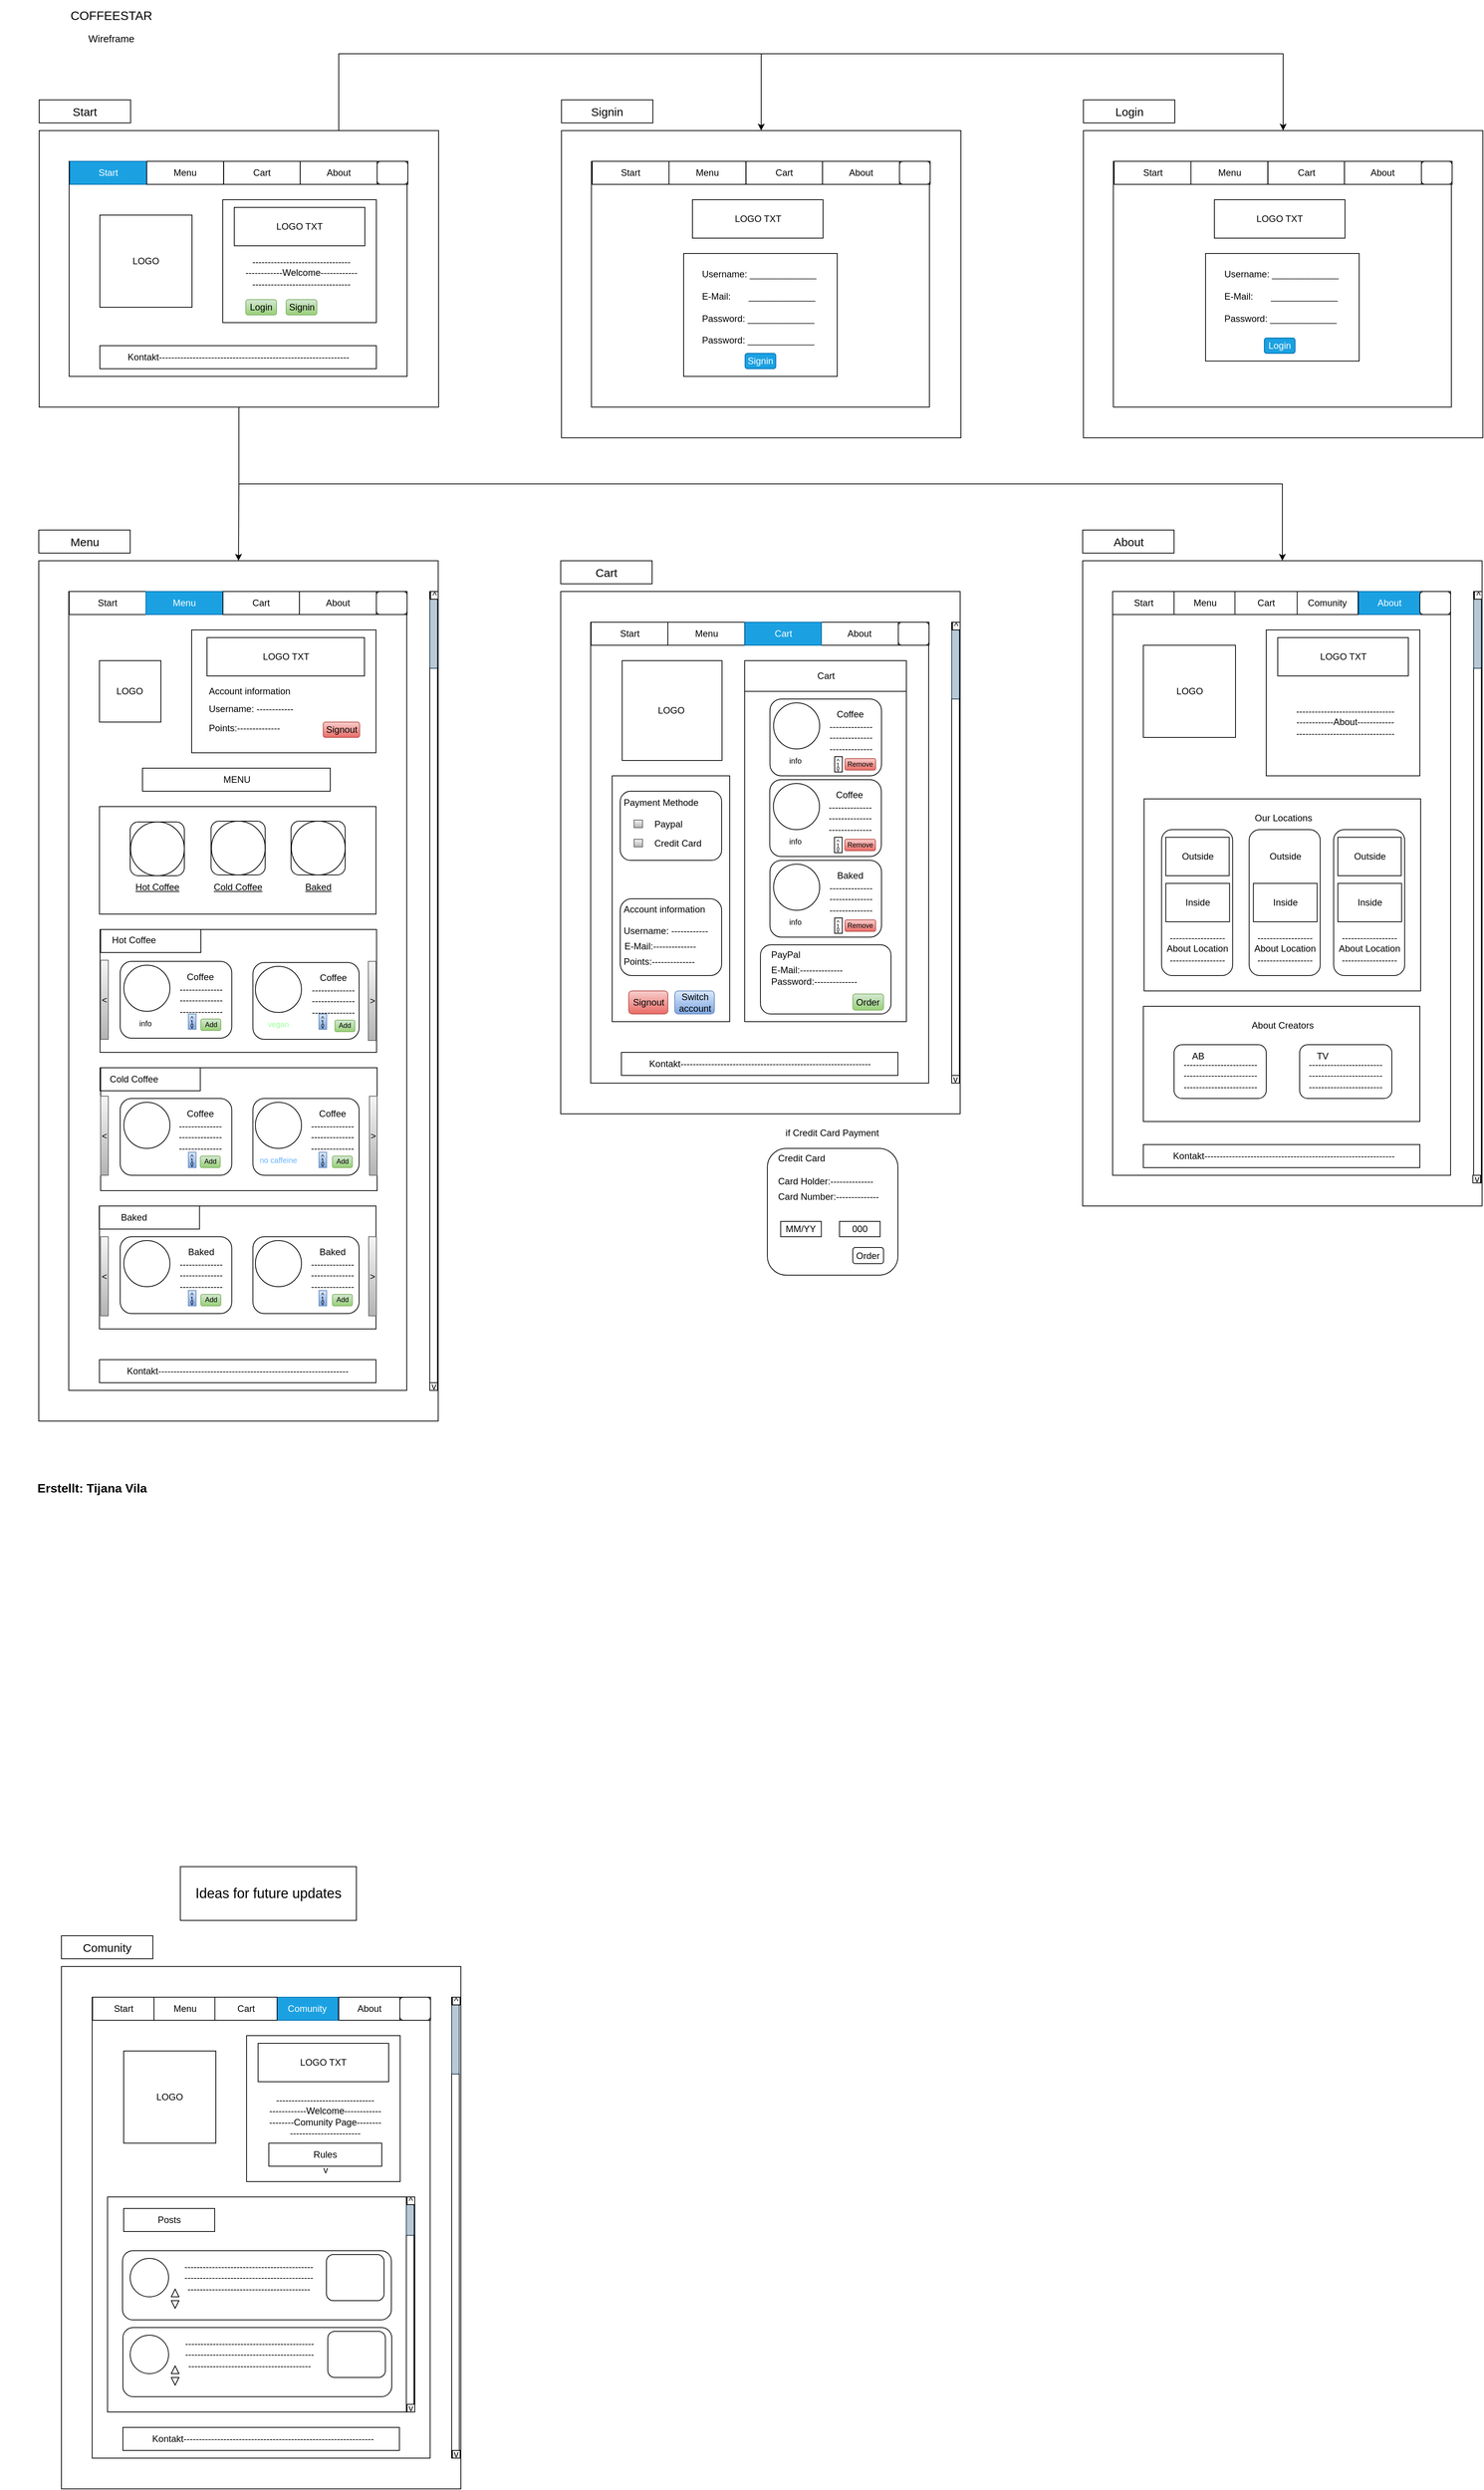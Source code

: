 <mxfile version="24.7.8">
  <diagram name="Seite-1" id="sV9cqVP-j2WePneBch82">
    <mxGraphModel dx="1046" dy="577" grid="1" gridSize="10" guides="1" tooltips="1" connect="1" arrows="1" fold="1" page="1" pageScale="1" pageWidth="827" pageHeight="1169" math="0" shadow="0">
      <root>
        <mxCell id="0" />
        <mxCell id="1" parent="0" />
        <mxCell id="x2TXDSleHzLHUjvk5ZYA-146" value="" style="rounded=0;whiteSpace=wrap;html=1;" parent="1" vertex="1">
          <mxGeometry x="618" y="2630" width="10" height="600" as="geometry" />
        </mxCell>
        <mxCell id="x2TXDSleHzLHUjvk5ZYA-1" value="&lt;font style=&quot;font-size: 16px;&quot;&gt;COFFEESTAR&lt;/font&gt;" style="text;html=1;align=center;verticalAlign=middle;whiteSpace=wrap;rounded=0;" parent="1" vertex="1">
          <mxGeometry x="60" y="30" width="230" height="40" as="geometry" />
        </mxCell>
        <mxCell id="x2TXDSleHzLHUjvk5ZYA-2" value="&lt;font style=&quot;font-size: 13px;&quot;&gt;Wireframe&lt;/font&gt;" style="text;html=1;align=center;verticalAlign=middle;whiteSpace=wrap;rounded=0;" parent="1" vertex="1">
          <mxGeometry x="105" y="60" width="140" height="40" as="geometry" />
        </mxCell>
        <mxCell id="x2TXDSleHzLHUjvk5ZYA-194" style="edgeStyle=orthogonalEdgeStyle;rounded=0;orthogonalLoop=1;jettySize=auto;html=1;exitX=0.75;exitY=0;exitDx=0;exitDy=0;entryX=0.5;entryY=0;entryDx=0;entryDy=0;" parent="1" source="x2TXDSleHzLHUjvk5ZYA-3" target="x2TXDSleHzLHUjvk5ZYA-152" edge="1">
          <mxGeometry relative="1" as="geometry">
            <Array as="points">
              <mxPoint x="471" y="100" />
              <mxPoint x="1021" y="100" />
            </Array>
          </mxGeometry>
        </mxCell>
        <mxCell id="x2TXDSleHzLHUjvk5ZYA-195" style="edgeStyle=orthogonalEdgeStyle;rounded=0;orthogonalLoop=1;jettySize=auto;html=1;exitX=0.75;exitY=0;exitDx=0;exitDy=0;entryX=0.5;entryY=0;entryDx=0;entryDy=0;" parent="1" source="x2TXDSleHzLHUjvk5ZYA-3" target="x2TXDSleHzLHUjvk5ZYA-173" edge="1">
          <mxGeometry relative="1" as="geometry">
            <Array as="points">
              <mxPoint x="471" y="100" />
              <mxPoint x="1700" y="100" />
            </Array>
          </mxGeometry>
        </mxCell>
        <mxCell id="x2TXDSleHzLHUjvk5ZYA-196" style="edgeStyle=orthogonalEdgeStyle;rounded=0;orthogonalLoop=1;jettySize=auto;html=1;exitX=0.5;exitY=1;exitDx=0;exitDy=0;entryX=0.5;entryY=0;entryDx=0;entryDy=0;" parent="1" source="x2TXDSleHzLHUjvk5ZYA-3" target="x2TXDSleHzLHUjvk5ZYA-4" edge="1">
          <mxGeometry relative="1" as="geometry" />
        </mxCell>
        <mxCell id="x2TXDSleHzLHUjvk5ZYA-198" style="edgeStyle=orthogonalEdgeStyle;rounded=0;orthogonalLoop=1;jettySize=auto;html=1;exitX=0.5;exitY=1;exitDx=0;exitDy=0;entryX=0.5;entryY=0;entryDx=0;entryDy=0;" parent="1" source="x2TXDSleHzLHUjvk5ZYA-3" target="x2TXDSleHzLHUjvk5ZYA-70" edge="1">
          <mxGeometry relative="1" as="geometry" />
        </mxCell>
        <mxCell id="x2TXDSleHzLHUjvk5ZYA-3" value="" style="rounded=0;whiteSpace=wrap;html=1;fillColor=none;" parent="1" vertex="1">
          <mxGeometry x="81" y="200" width="520" height="360" as="geometry" />
        </mxCell>
        <mxCell id="x2TXDSleHzLHUjvk5ZYA-4" value="" style="rounded=0;whiteSpace=wrap;html=1;fillColor=none;" parent="1" vertex="1">
          <mxGeometry x="80.5" y="760" width="520" height="1120" as="geometry" />
        </mxCell>
        <mxCell id="x2TXDSleHzLHUjvk5ZYA-5" value="" style="rounded=0;whiteSpace=wrap;html=1;fillColor=none;" parent="1" vertex="1">
          <mxGeometry x="110" y="2590" width="520" height="680" as="geometry" />
        </mxCell>
        <mxCell id="x2TXDSleHzLHUjvk5ZYA-7" value="&lt;font style=&quot;font-size: 15px;&quot;&gt;Start&lt;/font&gt;" style="text;html=1;align=center;verticalAlign=middle;whiteSpace=wrap;rounded=0;strokeColor=default;fillColor=default;" parent="1" vertex="1">
          <mxGeometry x="81" y="160" width="119" height="30" as="geometry" />
        </mxCell>
        <mxCell id="x2TXDSleHzLHUjvk5ZYA-8" value="&lt;font style=&quot;font-size: 15px;&quot;&gt;Menu&lt;/font&gt;" style="text;html=1;align=center;verticalAlign=middle;whiteSpace=wrap;rounded=0;strokeColor=default;fillColor=default;" parent="1" vertex="1">
          <mxGeometry x="80.5" y="720" width="119" height="30" as="geometry" />
        </mxCell>
        <mxCell id="x2TXDSleHzLHUjvk5ZYA-9" value="&lt;font style=&quot;font-size: 15px;&quot;&gt;Comunity&lt;/font&gt;" style="text;html=1;align=center;verticalAlign=middle;whiteSpace=wrap;rounded=0;strokeColor=default;fillColor=default;" parent="1" vertex="1">
          <mxGeometry x="110" y="2550" width="119" height="30" as="geometry" />
        </mxCell>
        <mxCell id="x2TXDSleHzLHUjvk5ZYA-10" value="&lt;font style=&quot;font-size: 15px;&quot;&gt;About&lt;/font&gt;" style="text;html=1;align=center;verticalAlign=middle;whiteSpace=wrap;rounded=0;strokeColor=default;fillColor=default;" parent="1" vertex="1">
          <mxGeometry x="1439.5" y="720" width="119" height="30" as="geometry" />
        </mxCell>
        <mxCell id="x2TXDSleHzLHUjvk5ZYA-12" value="" style="rounded=0;whiteSpace=wrap;html=1;fillColor=none;" parent="1" vertex="1">
          <mxGeometry x="120" y="240" width="440" height="280" as="geometry" />
        </mxCell>
        <mxCell id="x2TXDSleHzLHUjvk5ZYA-13" value="" style="rounded=0;whiteSpace=wrap;html=1;fillStyle=cross-hatch;fillColor=#ffffff;gradientColor=none;" parent="1" vertex="1">
          <mxGeometry x="160" y="310" width="120" height="120" as="geometry" />
        </mxCell>
        <mxCell id="x2TXDSleHzLHUjvk5ZYA-15" value="" style="rounded=0;whiteSpace=wrap;html=1;" parent="1" vertex="1">
          <mxGeometry x="320" y="290" width="200" height="160" as="geometry" />
        </mxCell>
        <mxCell id="x2TXDSleHzLHUjvk5ZYA-16" value="LOGO TXT" style="rounded=0;whiteSpace=wrap;html=1;" parent="1" vertex="1">
          <mxGeometry x="335" y="300" width="170" height="50" as="geometry" />
        </mxCell>
        <mxCell id="x2TXDSleHzLHUjvk5ZYA-17" value="LOGO" style="text;html=1;align=center;verticalAlign=middle;whiteSpace=wrap;rounded=0;" parent="1" vertex="1">
          <mxGeometry x="190" y="355" width="60" height="30" as="geometry" />
        </mxCell>
        <mxCell id="x2TXDSleHzLHUjvk5ZYA-18" value="--------------------------------&lt;br&gt;------------Welcome------------&lt;br&gt;--------------------------------" style="text;html=1;align=center;verticalAlign=middle;whiteSpace=wrap;rounded=0;" parent="1" vertex="1">
          <mxGeometry x="335" y="350" width="175" height="70" as="geometry" />
        </mxCell>
        <mxCell id="x2TXDSleHzLHUjvk5ZYA-19" value="Login" style="rounded=1;whiteSpace=wrap;html=1;fillColor=#d5e8d4;gradientColor=#97d077;strokeColor=#82b366;" parent="1" vertex="1">
          <mxGeometry x="350" y="420" width="40" height="20" as="geometry" />
        </mxCell>
        <mxCell id="x2TXDSleHzLHUjvk5ZYA-20" value="Signin" style="rounded=1;whiteSpace=wrap;html=1;fillColor=#d5e8d4;gradientColor=#97d077;strokeColor=#82b366;" parent="1" vertex="1">
          <mxGeometry x="402.5" y="420" width="40" height="20" as="geometry" />
        </mxCell>
        <mxCell id="x2TXDSleHzLHUjvk5ZYA-31" value="" style="rounded=0;whiteSpace=wrap;html=1;" parent="1" vertex="1">
          <mxGeometry x="160" y="480" width="360" height="30" as="geometry" />
        </mxCell>
        <mxCell id="x2TXDSleHzLHUjvk5ZYA-32" value="Kontakt--------------------------------------------------------------" style="text;html=1;align=center;verticalAlign=middle;whiteSpace=wrap;rounded=0;" parent="1" vertex="1">
          <mxGeometry x="187.5" y="480" width="305" height="30" as="geometry" />
        </mxCell>
        <mxCell id="x2TXDSleHzLHUjvk5ZYA-40" value="" style="rounded=0;whiteSpace=wrap;html=1;fillColor=none;" parent="1" vertex="1">
          <mxGeometry x="119.5" y="800" width="440" height="1040" as="geometry" />
        </mxCell>
        <mxCell id="x2TXDSleHzLHUjvk5ZYA-41" value="" style="rounded=0;whiteSpace=wrap;html=1;fillStyle=cross-hatch;fillColor=#ffffff;gradientColor=none;" parent="1" vertex="1">
          <mxGeometry x="159.5" y="890" width="80" height="80" as="geometry" />
        </mxCell>
        <mxCell id="x2TXDSleHzLHUjvk5ZYA-42" value="" style="rounded=0;whiteSpace=wrap;html=1;" parent="1" vertex="1">
          <mxGeometry x="120" y="800" width="440" height="30" as="geometry" />
        </mxCell>
        <mxCell id="x2TXDSleHzLHUjvk5ZYA-43" value="" style="rounded=0;whiteSpace=wrap;html=1;align=left;" parent="1" vertex="1">
          <mxGeometry x="279.5" y="850" width="240" height="160" as="geometry" />
        </mxCell>
        <mxCell id="x2TXDSleHzLHUjvk5ZYA-44" value="LOGO TXT" style="rounded=0;whiteSpace=wrap;html=1;" parent="1" vertex="1">
          <mxGeometry x="299.5" y="860" width="205" height="50" as="geometry" />
        </mxCell>
        <mxCell id="x2TXDSleHzLHUjvk5ZYA-45" value="LOGO" style="text;html=1;align=center;verticalAlign=middle;whiteSpace=wrap;rounded=0;" parent="1" vertex="1">
          <mxGeometry x="169" y="915" width="60" height="30" as="geometry" />
        </mxCell>
        <mxCell id="x2TXDSleHzLHUjvk5ZYA-48" value="Signout" style="rounded=1;whiteSpace=wrap;html=1;fillColor=#f8cecc;gradientColor=#ea6b66;strokeColor=#b85450;" parent="1" vertex="1">
          <mxGeometry x="450.75" y="970" width="47.5" height="20" as="geometry" />
        </mxCell>
        <mxCell id="x2TXDSleHzLHUjvk5ZYA-49" value="About" style="rounded=0;whiteSpace=wrap;html=1;" parent="1" vertex="1">
          <mxGeometry x="419.75" y="800" width="100.25" height="30" as="geometry" />
        </mxCell>
        <mxCell id="x2TXDSleHzLHUjvk5ZYA-50" value="Start" style="rounded=0;whiteSpace=wrap;html=1;" parent="1" vertex="1">
          <mxGeometry x="120" y="800" width="100" height="30" as="geometry" />
        </mxCell>
        <mxCell id="x2TXDSleHzLHUjvk5ZYA-51" value="Menu" style="rounded=0;whiteSpace=wrap;html=1;fillColor=#1ba1e2;fontColor=#ffffff;strokeColor=#006EAF;" parent="1" vertex="1">
          <mxGeometry x="220" y="800" width="100" height="30" as="geometry" />
        </mxCell>
        <mxCell id="x2TXDSleHzLHUjvk5ZYA-53" value="" style="rounded=0;whiteSpace=wrap;html=1;" parent="1" vertex="1">
          <mxGeometry x="589.5" y="800" width="10" height="1040" as="geometry" />
        </mxCell>
        <mxCell id="x2TXDSleHzLHUjvk5ZYA-54" value="" style="rounded=1;whiteSpace=wrap;html=1;fillColor=#bac8d3;strokeColor=#23445d;" parent="1" vertex="1">
          <mxGeometry x="589.5" y="810" width="10" height="90" as="geometry" />
        </mxCell>
        <mxCell id="x2TXDSleHzLHUjvk5ZYA-55" value="^" style="rounded=0;whiteSpace=wrap;html=1;" parent="1" vertex="1">
          <mxGeometry x="590.5" y="800" width="10" height="10" as="geometry" />
        </mxCell>
        <mxCell id="x2TXDSleHzLHUjvk5ZYA-56" value="v" style="rounded=0;whiteSpace=wrap;html=1;" parent="1" vertex="1">
          <mxGeometry x="589.5" y="1830" width="10" height="10" as="geometry" />
        </mxCell>
        <mxCell id="x2TXDSleHzLHUjvk5ZYA-57" value="" style="rounded=0;whiteSpace=wrap;html=1;" parent="1" vertex="1">
          <mxGeometry x="159.5" y="1080" width="360" height="140" as="geometry" />
        </mxCell>
        <mxCell id="x2TXDSleHzLHUjvk5ZYA-58" value="" style="rounded=0;whiteSpace=wrap;html=1;" parent="1" vertex="1">
          <mxGeometry x="159.5" y="1800" width="360" height="30" as="geometry" />
        </mxCell>
        <mxCell id="x2TXDSleHzLHUjvk5ZYA-59" value="Kontakt--------------------------------------------------------------" style="text;html=1;align=center;verticalAlign=middle;whiteSpace=wrap;rounded=0;" parent="1" vertex="1">
          <mxGeometry x="187" y="1800" width="305" height="30" as="geometry" />
        </mxCell>
        <mxCell id="x2TXDSleHzLHUjvk5ZYA-67" value="Account information" style="text;html=1;align=left;verticalAlign=middle;whiteSpace=wrap;rounded=0;" parent="1" vertex="1">
          <mxGeometry x="299.5" y="915" width="130" height="30" as="geometry" />
        </mxCell>
        <mxCell id="x2TXDSleHzLHUjvk5ZYA-68" value="Username: ------------" style="text;html=1;align=left;verticalAlign=middle;whiteSpace=wrap;rounded=0;" parent="1" vertex="1">
          <mxGeometry x="299.5" y="940" width="177.5" height="25" as="geometry" />
        </mxCell>
        <mxCell id="x2TXDSleHzLHUjvk5ZYA-69" value="Points:--------------" style="text;html=1;align=left;verticalAlign=middle;whiteSpace=wrap;rounded=0;" parent="1" vertex="1">
          <mxGeometry x="299.5" y="965" width="120" height="25" as="geometry" />
        </mxCell>
        <mxCell id="x2TXDSleHzLHUjvk5ZYA-70" value="" style="rounded=0;whiteSpace=wrap;html=1;fillColor=none;" parent="1" vertex="1">
          <mxGeometry x="1439.5" y="760" width="520" height="840" as="geometry" />
        </mxCell>
        <mxCell id="x2TXDSleHzLHUjvk5ZYA-71" value="" style="rounded=0;whiteSpace=wrap;html=1;fillColor=none;" parent="1" vertex="1">
          <mxGeometry x="1478.5" y="800" width="440" height="760" as="geometry" />
        </mxCell>
        <mxCell id="x2TXDSleHzLHUjvk5ZYA-72" value="" style="rounded=0;whiteSpace=wrap;html=1;fillStyle=cross-hatch;fillColor=#ffffff;gradientColor=none;" parent="1" vertex="1">
          <mxGeometry x="1518.5" y="870" width="120" height="120" as="geometry" />
        </mxCell>
        <mxCell id="x2TXDSleHzLHUjvk5ZYA-74" value="" style="rounded=0;whiteSpace=wrap;html=1;" parent="1" vertex="1">
          <mxGeometry x="1678.5" y="850" width="200" height="190" as="geometry" />
        </mxCell>
        <mxCell id="x2TXDSleHzLHUjvk5ZYA-75" value="LOGO TXT" style="rounded=0;whiteSpace=wrap;html=1;" parent="1" vertex="1">
          <mxGeometry x="1693.5" y="860" width="170" height="50" as="geometry" />
        </mxCell>
        <mxCell id="x2TXDSleHzLHUjvk5ZYA-76" value="LOGO" style="text;html=1;align=center;verticalAlign=middle;whiteSpace=wrap;rounded=0;" parent="1" vertex="1">
          <mxGeometry x="1548.5" y="915" width="60" height="30" as="geometry" />
        </mxCell>
        <mxCell id="x2TXDSleHzLHUjvk5ZYA-77" value="--------------------------------&lt;br&gt;------------About------------&lt;br&gt;--------------------------------" style="text;html=1;align=center;verticalAlign=middle;whiteSpace=wrap;rounded=0;" parent="1" vertex="1">
          <mxGeometry x="1693.5" y="910" width="175" height="120" as="geometry" />
        </mxCell>
        <mxCell id="x2TXDSleHzLHUjvk5ZYA-84" value="" style="rounded=0;whiteSpace=wrap;html=1;" parent="1" vertex="1">
          <mxGeometry x="1948.5" y="800" width="10" height="770" as="geometry" />
        </mxCell>
        <mxCell id="x2TXDSleHzLHUjvk5ZYA-85" value="" style="rounded=1;whiteSpace=wrap;html=1;fillColor=#bac8d3;strokeColor=#23445d;" parent="1" vertex="1">
          <mxGeometry x="1948.5" y="810" width="10" height="90" as="geometry" />
        </mxCell>
        <mxCell id="x2TXDSleHzLHUjvk5ZYA-86" value="^" style="rounded=0;whiteSpace=wrap;html=1;" parent="1" vertex="1">
          <mxGeometry x="1949.5" y="800" width="10" height="10" as="geometry" />
        </mxCell>
        <mxCell id="x2TXDSleHzLHUjvk5ZYA-87" value="v" style="rounded=0;whiteSpace=wrap;html=1;" parent="1" vertex="1">
          <mxGeometry x="1947.5" y="1560" width="10" height="10" as="geometry" />
        </mxCell>
        <mxCell id="x2TXDSleHzLHUjvk5ZYA-88" value="" style="rounded=0;whiteSpace=wrap;html=1;" parent="1" vertex="1">
          <mxGeometry x="1518.5" y="1340" width="360" height="150" as="geometry" />
        </mxCell>
        <mxCell id="x2TXDSleHzLHUjvk5ZYA-89" value="" style="rounded=0;whiteSpace=wrap;html=1;" parent="1" vertex="1">
          <mxGeometry x="1518.5" y="1520" width="360" height="30" as="geometry" />
        </mxCell>
        <mxCell id="x2TXDSleHzLHUjvk5ZYA-90" value="Kontakt--------------------------------------------------------------" style="text;html=1;align=center;verticalAlign=middle;whiteSpace=wrap;rounded=0;" parent="1" vertex="1">
          <mxGeometry x="1548.75" y="1520" width="305" height="30" as="geometry" />
        </mxCell>
        <mxCell id="x2TXDSleHzLHUjvk5ZYA-91" value="" style="rounded=1;whiteSpace=wrap;html=1;" parent="1" vertex="1">
          <mxGeometry x="1558.5" y="1390" width="120" height="70" as="geometry" />
        </mxCell>
        <mxCell id="x2TXDSleHzLHUjvk5ZYA-92" value="" style="rounded=1;whiteSpace=wrap;html=1;" parent="1" vertex="1">
          <mxGeometry x="1722" y="1390" width="120" height="70" as="geometry" />
        </mxCell>
        <mxCell id="x2TXDSleHzLHUjvk5ZYA-93" value="About Creators" style="text;html=1;align=center;verticalAlign=middle;whiteSpace=wrap;rounded=0;" parent="1" vertex="1">
          <mxGeometry x="1629.5" y="1350" width="140" height="30" as="geometry" />
        </mxCell>
        <mxCell id="x2TXDSleHzLHUjvk5ZYA-94" value="AB" style="text;html=1;align=center;verticalAlign=middle;whiteSpace=wrap;rounded=0;" parent="1" vertex="1">
          <mxGeometry x="1559.5" y="1390" width="60" height="30" as="geometry" />
        </mxCell>
        <mxCell id="x2TXDSleHzLHUjvk5ZYA-95" value="TV" style="text;html=1;align=center;verticalAlign=middle;whiteSpace=wrap;rounded=0;" parent="1" vertex="1">
          <mxGeometry x="1722" y="1390" width="60" height="30" as="geometry" />
        </mxCell>
        <mxCell id="x2TXDSleHzLHUjvk5ZYA-96" value="------------------------&lt;br&gt;------------------------&lt;br&gt;------------------------" style="text;html=1;align=left;verticalAlign=middle;whiteSpace=wrap;rounded=0;" parent="1" vertex="1">
          <mxGeometry x="1568.5" y="1405" width="100" height="50" as="geometry" />
        </mxCell>
        <mxCell id="x2TXDSleHzLHUjvk5ZYA-98" value="" style="rounded=0;whiteSpace=wrap;html=1;" parent="1" vertex="1">
          <mxGeometry x="1519.5" y="1070" width="360" height="250" as="geometry" />
        </mxCell>
        <mxCell id="x2TXDSleHzLHUjvk5ZYA-99" value="Our Locations" style="text;html=1;align=center;verticalAlign=middle;whiteSpace=wrap;rounded=0;" parent="1" vertex="1">
          <mxGeometry x="1530.5" y="1080" width="340" height="30" as="geometry" />
        </mxCell>
        <mxCell id="x2TXDSleHzLHUjvk5ZYA-100" value="" style="rounded=1;whiteSpace=wrap;html=1;" parent="1" vertex="1">
          <mxGeometry x="1542.25" y="1110" width="92.5" height="190" as="geometry" />
        </mxCell>
        <mxCell id="x2TXDSleHzLHUjvk5ZYA-104" value="" style="rounded=0;whiteSpace=wrap;html=1;fillStyle=cross-hatch;fillColor=#ffffff;" parent="1" vertex="1">
          <mxGeometry x="1547.75" y="1120" width="82.5" height="50" as="geometry" />
        </mxCell>
        <mxCell id="x2TXDSleHzLHUjvk5ZYA-107" value="" style="rounded=0;whiteSpace=wrap;html=1;fillStyle=cross-hatch;fillColor=#ffffff;" parent="1" vertex="1">
          <mxGeometry x="1547.75" y="1180" width="83" height="50" as="geometry" />
        </mxCell>
        <mxCell id="x2TXDSleHzLHUjvk5ZYA-110" value="------------------&lt;br&gt;About Location&lt;br&gt;------------------" style="text;html=1;align=center;verticalAlign=middle;whiteSpace=wrap;rounded=0;" parent="1" vertex="1">
          <mxGeometry x="1541.5" y="1240" width="94" height="50" as="geometry" />
        </mxCell>
        <mxCell id="x2TXDSleHzLHUjvk5ZYA-112" value="Outside" style="text;html=1;align=center;verticalAlign=middle;whiteSpace=wrap;rounded=0;" parent="1" vertex="1">
          <mxGeometry x="1548.25" y="1130" width="82.5" height="30" as="geometry" />
        </mxCell>
        <mxCell id="x2TXDSleHzLHUjvk5ZYA-113" value="Inside" style="text;html=1;align=center;verticalAlign=middle;whiteSpace=wrap;rounded=0;" parent="1" vertex="1">
          <mxGeometry x="1548.25" y="1190" width="82.5" height="30" as="geometry" />
        </mxCell>
        <mxCell id="x2TXDSleHzLHUjvk5ZYA-115" value="" style="rounded=1;whiteSpace=wrap;html=1;" parent="1" vertex="1">
          <mxGeometry x="1656.25" y="1110" width="92.5" height="190" as="geometry" />
        </mxCell>
        <mxCell id="x2TXDSleHzLHUjvk5ZYA-116" value="" style="rounded=0;whiteSpace=wrap;html=1;fillStyle=cross-hatch;fillColor=#FFFFFF;strokeColor=#FFFFFF;" parent="1" vertex="1">
          <mxGeometry x="1661.75" y="1120" width="82.5" height="50" as="geometry" />
        </mxCell>
        <mxCell id="x2TXDSleHzLHUjvk5ZYA-117" value="" style="rounded=0;whiteSpace=wrap;html=1;fillColor=#ffffff;fillStyle=cross-hatch;" parent="1" vertex="1">
          <mxGeometry x="1661.75" y="1180" width="83" height="50" as="geometry" />
        </mxCell>
        <mxCell id="x2TXDSleHzLHUjvk5ZYA-118" value="------------------&lt;br&gt;About Location&lt;br&gt;------------------" style="text;html=1;align=center;verticalAlign=middle;whiteSpace=wrap;rounded=0;" parent="1" vertex="1">
          <mxGeometry x="1655.5" y="1240" width="94" height="50" as="geometry" />
        </mxCell>
        <mxCell id="x2TXDSleHzLHUjvk5ZYA-119" value="Outside" style="text;html=1;align=center;verticalAlign=middle;whiteSpace=wrap;rounded=0;" parent="1" vertex="1">
          <mxGeometry x="1662.25" y="1130" width="82.5" height="30" as="geometry" />
        </mxCell>
        <mxCell id="x2TXDSleHzLHUjvk5ZYA-120" value="Inside" style="text;html=1;align=center;verticalAlign=middle;whiteSpace=wrap;rounded=0;" parent="1" vertex="1">
          <mxGeometry x="1662.25" y="1190" width="82.5" height="30" as="geometry" />
        </mxCell>
        <mxCell id="x2TXDSleHzLHUjvk5ZYA-121" value="" style="rounded=1;whiteSpace=wrap;html=1;" parent="1" vertex="1">
          <mxGeometry x="1766.25" y="1110" width="92.5" height="190" as="geometry" />
        </mxCell>
        <mxCell id="x2TXDSleHzLHUjvk5ZYA-122" value="" style="rounded=0;whiteSpace=wrap;html=1;fillStyle=cross-hatch;fillColor=#ffffff;" parent="1" vertex="1">
          <mxGeometry x="1771.75" y="1120" width="82.5" height="50" as="geometry" />
        </mxCell>
        <mxCell id="x2TXDSleHzLHUjvk5ZYA-123" value="" style="rounded=0;whiteSpace=wrap;html=1;fillStyle=cross-hatch;fillColor=#FFFFFF;" parent="1" vertex="1">
          <mxGeometry x="1771.75" y="1180" width="83" height="50" as="geometry" />
        </mxCell>
        <mxCell id="x2TXDSleHzLHUjvk5ZYA-124" value="------------------&lt;br&gt;About Location&lt;br&gt;------------------" style="text;html=1;align=center;verticalAlign=middle;whiteSpace=wrap;rounded=0;" parent="1" vertex="1">
          <mxGeometry x="1765.5" y="1240" width="94" height="50" as="geometry" />
        </mxCell>
        <mxCell id="x2TXDSleHzLHUjvk5ZYA-125" value="Outside" style="text;html=1;align=center;verticalAlign=middle;whiteSpace=wrap;rounded=0;" parent="1" vertex="1">
          <mxGeometry x="1772.25" y="1130" width="82.5" height="30" as="geometry" />
        </mxCell>
        <mxCell id="x2TXDSleHzLHUjvk5ZYA-126" value="Inside" style="text;html=1;align=center;verticalAlign=middle;whiteSpace=wrap;rounded=0;" parent="1" vertex="1">
          <mxGeometry x="1772.25" y="1190" width="82.5" height="30" as="geometry" />
        </mxCell>
        <mxCell id="x2TXDSleHzLHUjvk5ZYA-127" value="------------------------&lt;br&gt;------------------------&lt;br&gt;------------------------" style="text;html=1;align=left;verticalAlign=middle;whiteSpace=wrap;rounded=0;" parent="1" vertex="1">
          <mxGeometry x="1732" y="1405" width="100" height="50" as="geometry" />
        </mxCell>
        <mxCell id="x2TXDSleHzLHUjvk5ZYA-128" value="" style="rounded=0;whiteSpace=wrap;html=1;fillColor=none;" parent="1" vertex="1">
          <mxGeometry x="150" y="2630" width="440" height="600" as="geometry" />
        </mxCell>
        <mxCell id="x2TXDSleHzLHUjvk5ZYA-134" value="" style="rounded=0;whiteSpace=wrap;html=1;fillStyle=cross-hatch;fillColor=#ffffff;gradientColor=none;" parent="1" vertex="1">
          <mxGeometry x="191" y="2700" width="120" height="120" as="geometry" />
        </mxCell>
        <mxCell id="x2TXDSleHzLHUjvk5ZYA-135" value="" style="rounded=0;whiteSpace=wrap;html=1;" parent="1" vertex="1">
          <mxGeometry x="351" y="2680" width="200" height="190" as="geometry" />
        </mxCell>
        <mxCell id="x2TXDSleHzLHUjvk5ZYA-136" value="LOGO TXT" style="rounded=0;whiteSpace=wrap;html=1;" parent="1" vertex="1">
          <mxGeometry x="366" y="2690" width="170" height="50" as="geometry" />
        </mxCell>
        <mxCell id="x2TXDSleHzLHUjvk5ZYA-137" value="LOGO" style="text;html=1;align=center;verticalAlign=middle;whiteSpace=wrap;rounded=0;" parent="1" vertex="1">
          <mxGeometry x="221" y="2745" width="60" height="30" as="geometry" />
        </mxCell>
        <mxCell id="x2TXDSleHzLHUjvk5ZYA-138" value="--------------------------------&lt;br&gt;------------Welcome------------&lt;br&gt;--------Comunity Page--------&lt;br&gt;-----------------------" style="text;html=1;align=center;verticalAlign=middle;whiteSpace=wrap;rounded=0;" parent="1" vertex="1">
          <mxGeometry x="366" y="2740" width="175" height="90" as="geometry" />
        </mxCell>
        <mxCell id="x2TXDSleHzLHUjvk5ZYA-139" value="Rules" style="rounded=0;whiteSpace=wrap;html=1;" parent="1" vertex="1">
          <mxGeometry x="380" y="2820" width="147" height="30" as="geometry" />
        </mxCell>
        <mxCell id="x2TXDSleHzLHUjvk5ZYA-140" value="v" style="text;html=1;align=center;verticalAlign=middle;whiteSpace=wrap;rounded=0;" parent="1" vertex="1">
          <mxGeometry x="423.5" y="2840" width="60" height="30" as="geometry" />
        </mxCell>
        <mxCell id="x2TXDSleHzLHUjvk5ZYA-142" value="" style="rounded=0;whiteSpace=wrap;html=1;" parent="1" vertex="1">
          <mxGeometry x="170" y="2890" width="400" height="280" as="geometry" />
        </mxCell>
        <mxCell id="x2TXDSleHzLHUjvk5ZYA-143" value="v" style="rounded=0;whiteSpace=wrap;html=1;" parent="1" vertex="1">
          <mxGeometry x="619" y="3220" width="10" height="10" as="geometry" />
        </mxCell>
        <mxCell id="x2TXDSleHzLHUjvk5ZYA-144" value="" style="rounded=0;whiteSpace=wrap;html=1;" parent="1" vertex="1">
          <mxGeometry x="190" y="3190" width="360" height="30" as="geometry" />
        </mxCell>
        <mxCell id="x2TXDSleHzLHUjvk5ZYA-145" value="Kontakt--------------------------------------------------------------" style="text;html=1;align=center;verticalAlign=middle;whiteSpace=wrap;rounded=0;" parent="1" vertex="1">
          <mxGeometry x="220.25" y="3190" width="305" height="30" as="geometry" />
        </mxCell>
        <mxCell id="x2TXDSleHzLHUjvk5ZYA-147" value="" style="rounded=1;whiteSpace=wrap;html=1;fillColor=#bac8d3;strokeColor=#23445d;" parent="1" vertex="1">
          <mxGeometry x="618" y="2640" width="10" height="90" as="geometry" />
        </mxCell>
        <mxCell id="x2TXDSleHzLHUjvk5ZYA-148" value="^" style="rounded=0;whiteSpace=wrap;html=1;" parent="1" vertex="1">
          <mxGeometry x="619" y="2630" width="10" height="10" as="geometry" />
        </mxCell>
        <mxCell id="x2TXDSleHzLHUjvk5ZYA-152" value="" style="rounded=0;whiteSpace=wrap;html=1;fillColor=none;" parent="1" vertex="1">
          <mxGeometry x="761" y="200" width="520" height="400" as="geometry" />
        </mxCell>
        <mxCell id="x2TXDSleHzLHUjvk5ZYA-153" value="&lt;font style=&quot;font-size: 15px;&quot;&gt;Signin&lt;/font&gt;" style="text;html=1;align=center;verticalAlign=middle;whiteSpace=wrap;rounded=0;strokeColor=default;fillColor=default;" parent="1" vertex="1">
          <mxGeometry x="761" y="160" width="119" height="30" as="geometry" />
        </mxCell>
        <mxCell id="x2TXDSleHzLHUjvk5ZYA-154" value="" style="rounded=0;whiteSpace=wrap;html=1;fillColor=none;" parent="1" vertex="1">
          <mxGeometry x="800" y="240" width="440" height="320" as="geometry" />
        </mxCell>
        <mxCell id="x2TXDSleHzLHUjvk5ZYA-157" value="" style="rounded=0;whiteSpace=wrap;html=1;" parent="1" vertex="1">
          <mxGeometry x="920" y="360" width="200" height="160" as="geometry" />
        </mxCell>
        <mxCell id="x2TXDSleHzLHUjvk5ZYA-169" value="Username: _____________&lt;br&gt;&lt;br&gt;E-Mail:&amp;nbsp; &amp;nbsp; &amp;nbsp; &amp;nbsp;_____________&lt;br&gt;&lt;br&gt;Password: _____________&lt;br&gt;&lt;br&gt;Password: _____________" style="text;html=1;align=left;verticalAlign=top;whiteSpace=wrap;rounded=0;spacing=5;" parent="1" vertex="1">
          <mxGeometry x="939" y="370" width="160" height="120" as="geometry" />
        </mxCell>
        <mxCell id="x2TXDSleHzLHUjvk5ZYA-171" value="Signin" style="rounded=1;whiteSpace=wrap;html=1;fillColor=#1ba1e2;fontColor=#ffffff;strokeColor=#006EAF;" parent="1" vertex="1">
          <mxGeometry x="1000" y="490" width="40" height="20" as="geometry" />
        </mxCell>
        <mxCell id="x2TXDSleHzLHUjvk5ZYA-172" value="LOGO TXT" style="rounded=0;whiteSpace=wrap;html=1;" parent="1" vertex="1">
          <mxGeometry x="931.5" y="290" width="170" height="50" as="geometry" />
        </mxCell>
        <mxCell id="x2TXDSleHzLHUjvk5ZYA-173" value="" style="rounded=0;whiteSpace=wrap;html=1;fillColor=none;" parent="1" vertex="1">
          <mxGeometry x="1440.5" y="200" width="520" height="400" as="geometry" />
        </mxCell>
        <mxCell id="x2TXDSleHzLHUjvk5ZYA-174" value="&lt;font style=&quot;font-size: 15px;&quot;&gt;Login&lt;/font&gt;" style="text;html=1;align=center;verticalAlign=middle;whiteSpace=wrap;rounded=0;strokeColor=default;fillColor=default;" parent="1" vertex="1">
          <mxGeometry x="1440.5" y="160" width="119" height="30" as="geometry" />
        </mxCell>
        <mxCell id="x2TXDSleHzLHUjvk5ZYA-175" value="" style="rounded=0;whiteSpace=wrap;html=1;fillColor=none;" parent="1" vertex="1">
          <mxGeometry x="1479.5" y="240" width="440" height="320" as="geometry" />
        </mxCell>
        <mxCell id="x2TXDSleHzLHUjvk5ZYA-177" value="" style="rounded=0;whiteSpace=wrap;html=1;" parent="1" vertex="1">
          <mxGeometry x="1599.5" y="360" width="200" height="140" as="geometry" />
        </mxCell>
        <mxCell id="x2TXDSleHzLHUjvk5ZYA-184" value="Username: _____________&lt;br&gt;&lt;br&gt;E-Mail:&amp;nbsp; &amp;nbsp; &amp;nbsp; &amp;nbsp;_____________&lt;br&gt;&lt;br&gt;Password: _____________" style="text;html=1;align=left;verticalAlign=top;whiteSpace=wrap;rounded=0;spacing=5;" parent="1" vertex="1">
          <mxGeometry x="1618.5" y="370" width="160" height="100" as="geometry" />
        </mxCell>
        <mxCell id="x2TXDSleHzLHUjvk5ZYA-185" value="Login" style="rounded=1;whiteSpace=wrap;html=1;fillColor=#1ba1e2;fontColor=#ffffff;strokeColor=#006EAF;" parent="1" vertex="1">
          <mxGeometry x="1676" y="470" width="40" height="20" as="geometry" />
        </mxCell>
        <mxCell id="x2TXDSleHzLHUjvk5ZYA-186" value="LOGO TXT" style="rounded=0;whiteSpace=wrap;html=1;" parent="1" vertex="1">
          <mxGeometry x="1611" y="290" width="170" height="50" as="geometry" />
        </mxCell>
        <mxCell id="x2TXDSleHzLHUjvk5ZYA-187" value="" style="rounded=1;whiteSpace=wrap;html=1;" parent="1" vertex="1">
          <mxGeometry x="408.88" y="1099" width="70.5" height="70" as="geometry" />
        </mxCell>
        <mxCell id="x2TXDSleHzLHUjvk5ZYA-192" value="Hot Coffee" style="text;html=1;align=center;verticalAlign=middle;whiteSpace=wrap;rounded=0;fontStyle=4" parent="1" vertex="1">
          <mxGeometry x="204.75" y="1170" width="60" height="30" as="geometry" />
        </mxCell>
        <mxCell id="x2TXDSleHzLHUjvk5ZYA-193" value="Cold Coffee" style="text;html=1;align=center;verticalAlign=middle;whiteSpace=wrap;rounded=0;fontStyle=4" parent="1" vertex="1">
          <mxGeometry x="304.5" y="1170" width="70" height="30" as="geometry" />
        </mxCell>
        <mxCell id="x2TXDSleHzLHUjvk5ZYA-199" value="" style="rounded=0;whiteSpace=wrap;html=1;" parent="1" vertex="1">
          <mxGeometry x="559" y="2890" width="10" height="280" as="geometry" />
        </mxCell>
        <mxCell id="x2TXDSleHzLHUjvk5ZYA-200" value="" style="rounded=1;whiteSpace=wrap;html=1;fillColor=#bac8d3;strokeColor=#23445d;" parent="1" vertex="1">
          <mxGeometry x="559" y="2900" width="10" height="40" as="geometry" />
        </mxCell>
        <mxCell id="x2TXDSleHzLHUjvk5ZYA-201" value="^" style="rounded=0;whiteSpace=wrap;html=1;" parent="1" vertex="1">
          <mxGeometry x="560" y="2890" width="10" height="10" as="geometry" />
        </mxCell>
        <mxCell id="x2TXDSleHzLHUjvk5ZYA-202" value="v" style="rounded=0;whiteSpace=wrap;html=1;" parent="1" vertex="1">
          <mxGeometry x="560" y="3160" width="10" height="10" as="geometry" />
        </mxCell>
        <mxCell id="x2TXDSleHzLHUjvk5ZYA-203" value="Posts" style="text;html=1;align=center;verticalAlign=middle;whiteSpace=wrap;rounded=0;strokeColor=default;" parent="1" vertex="1">
          <mxGeometry x="191" y="2905" width="118.5" height="30" as="geometry" />
        </mxCell>
        <mxCell id="x2TXDSleHzLHUjvk5ZYA-204" value="" style="rounded=1;whiteSpace=wrap;html=1;" parent="1" vertex="1">
          <mxGeometry x="189.5" y="2960" width="350" height="90" as="geometry" />
        </mxCell>
        <mxCell id="x2TXDSleHzLHUjvk5ZYA-205" value="" style="rounded=1;whiteSpace=wrap;html=1;" parent="1" vertex="1">
          <mxGeometry x="190" y="3060" width="350" height="90" as="geometry" />
        </mxCell>
        <mxCell id="x2TXDSleHzLHUjvk5ZYA-206" value="" style="ellipse;whiteSpace=wrap;html=1;aspect=fixed;" parent="1" vertex="1">
          <mxGeometry x="199.5" y="2970" width="50" height="50" as="geometry" />
        </mxCell>
        <mxCell id="x2TXDSleHzLHUjvk5ZYA-208" value="" style="ellipse;whiteSpace=wrap;html=1;aspect=fixed;" parent="1" vertex="1">
          <mxGeometry x="199.5" y="3070" width="50" height="50" as="geometry" />
        </mxCell>
        <mxCell id="x2TXDSleHzLHUjvk5ZYA-210" value="Baked" style="text;html=1;align=center;verticalAlign=middle;whiteSpace=wrap;rounded=0;fontStyle=4" parent="1" vertex="1">
          <mxGeometry x="415.5" y="1170" width="57.25" height="30" as="geometry" />
        </mxCell>
        <mxCell id="x2TXDSleHzLHUjvk5ZYA-211" value="Cart" style="rounded=0;whiteSpace=wrap;html=1;" parent="1" vertex="1">
          <mxGeometry x="320.25" y="800" width="99.5" height="30" as="geometry" />
        </mxCell>
        <mxCell id="x2TXDSleHzLHUjvk5ZYA-212" value="" style="rounded=1;whiteSpace=wrap;html=1;fillStyle=cross-hatch;fillColor=#FFFFFF;" parent="1" vertex="1">
          <mxGeometry x="520" y="800" width="40" height="30" as="geometry" />
        </mxCell>
        <mxCell id="x2TXDSleHzLHUjvk5ZYA-213" value="" style="rounded=0;whiteSpace=wrap;html=1;" parent="1" vertex="1">
          <mxGeometry x="150.5" y="2630" width="440" height="30" as="geometry" />
        </mxCell>
        <mxCell id="x2TXDSleHzLHUjvk5ZYA-214" value="About" style="rounded=0;whiteSpace=wrap;html=1;" parent="1" vertex="1">
          <mxGeometry x="471" y="2630" width="79.5" height="30" as="geometry" />
        </mxCell>
        <mxCell id="x2TXDSleHzLHUjvk5ZYA-215" value="Start" style="rounded=0;whiteSpace=wrap;html=1;" parent="1" vertex="1">
          <mxGeometry x="150.5" y="2630" width="80" height="30" as="geometry" />
        </mxCell>
        <mxCell id="x2TXDSleHzLHUjvk5ZYA-216" value="Menu" style="rounded=0;whiteSpace=wrap;html=1;" parent="1" vertex="1">
          <mxGeometry x="230.5" y="2630" width="80" height="30" as="geometry" />
        </mxCell>
        <mxCell id="x2TXDSleHzLHUjvk5ZYA-217" value="Comunity" style="rounded=0;whiteSpace=wrap;html=1;fillColor=#1ba1e2;fontColor=#ffffff;strokeColor=#006EAF;" parent="1" vertex="1">
          <mxGeometry x="390" y="2630" width="80" height="30" as="geometry" />
        </mxCell>
        <mxCell id="x2TXDSleHzLHUjvk5ZYA-218" value="Cart" style="rounded=0;whiteSpace=wrap;html=1;" parent="1" vertex="1">
          <mxGeometry x="309.75" y="2630" width="81.01" height="30" as="geometry" />
        </mxCell>
        <mxCell id="x2TXDSleHzLHUjvk5ZYA-219" value="" style="rounded=1;whiteSpace=wrap;html=1;fillStyle=cross-hatch;fillColor=#FFFFFF;" parent="1" vertex="1">
          <mxGeometry x="550.5" y="2630" width="40" height="30" as="geometry" />
        </mxCell>
        <mxCell id="x2TXDSleHzLHUjvk5ZYA-241" value="" style="rounded=0;whiteSpace=wrap;html=1;" parent="1" vertex="1">
          <mxGeometry x="1478.5" y="800" width="440" height="30" as="geometry" />
        </mxCell>
        <mxCell id="x2TXDSleHzLHUjvk5ZYA-242" value="About" style="rounded=0;whiteSpace=wrap;html=1;fillColor=#1ba1e2;fontColor=#ffffff;strokeColor=#006EAF;" parent="1" vertex="1">
          <mxGeometry x="1799" y="800" width="79.5" height="30" as="geometry" />
        </mxCell>
        <mxCell id="x2TXDSleHzLHUjvk5ZYA-243" value="Start" style="rounded=0;whiteSpace=wrap;html=1;" parent="1" vertex="1">
          <mxGeometry x="1478.5" y="800" width="80" height="30" as="geometry" />
        </mxCell>
        <mxCell id="x2TXDSleHzLHUjvk5ZYA-244" value="Menu" style="rounded=0;whiteSpace=wrap;html=1;" parent="1" vertex="1">
          <mxGeometry x="1558.5" y="800" width="80" height="30" as="geometry" />
        </mxCell>
        <mxCell id="x2TXDSleHzLHUjvk5ZYA-245" value="Comunity" style="rounded=0;whiteSpace=wrap;html=1;" parent="1" vertex="1">
          <mxGeometry x="1718" y="800" width="80" height="30" as="geometry" />
        </mxCell>
        <mxCell id="x2TXDSleHzLHUjvk5ZYA-246" value="Cart" style="rounded=0;whiteSpace=wrap;html=1;" parent="1" vertex="1">
          <mxGeometry x="1637.75" y="800" width="81.01" height="30" as="geometry" />
        </mxCell>
        <mxCell id="x2TXDSleHzLHUjvk5ZYA-247" value="" style="rounded=1;whiteSpace=wrap;html=1;fillStyle=cross-hatch;fillColor=#FFFFFF;" parent="1" vertex="1">
          <mxGeometry x="1878.5" y="800" width="40" height="30" as="geometry" />
        </mxCell>
        <mxCell id="x2TXDSleHzLHUjvk5ZYA-248" value="" style="rounded=0;whiteSpace=wrap;html=1;" parent="1" vertex="1">
          <mxGeometry x="160.25" y="1240" width="360" height="160" as="geometry" />
        </mxCell>
        <mxCell id="x2TXDSleHzLHUjvk5ZYA-249" value="MENU" style="text;html=1;align=center;verticalAlign=middle;whiteSpace=wrap;rounded=0;strokeColor=default;fillColor=default;" parent="1" vertex="1">
          <mxGeometry x="215.5" y="1030" width="244.5" height="30" as="geometry" />
        </mxCell>
        <mxCell id="x2TXDSleHzLHUjvk5ZYA-253" value="" style="ellipse;whiteSpace=wrap;html=1;aspect=fixed;fillStyle=cross-hatch;fillColor=#FFFFFF;" parent="1" vertex="1">
          <mxGeometry x="409.38" y="1099" width="70" height="70" as="geometry" />
        </mxCell>
        <mxCell id="x2TXDSleHzLHUjvk5ZYA-254" value="" style="rounded=1;whiteSpace=wrap;html=1;" parent="1" vertex="1">
          <mxGeometry x="304.75" y="1099" width="70.5" height="70" as="geometry" />
        </mxCell>
        <mxCell id="x2TXDSleHzLHUjvk5ZYA-255" value="" style="ellipse;whiteSpace=wrap;html=1;aspect=fixed;fillStyle=cross-hatch;fillColor=#FFFFFF;" parent="1" vertex="1">
          <mxGeometry x="305.25" y="1099" width="70" height="70" as="geometry" />
        </mxCell>
        <mxCell id="x2TXDSleHzLHUjvk5ZYA-256" value="" style="rounded=1;whiteSpace=wrap;html=1;" parent="1" vertex="1">
          <mxGeometry x="199.5" y="1100" width="70.5" height="70" as="geometry" />
        </mxCell>
        <mxCell id="x2TXDSleHzLHUjvk5ZYA-257" value="" style="ellipse;whiteSpace=wrap;html=1;aspect=fixed;fillStyle=cross-hatch;fillColor=#FFFFFF;" parent="1" vertex="1">
          <mxGeometry x="200" y="1100" width="70" height="70" as="geometry" />
        </mxCell>
        <mxCell id="x2TXDSleHzLHUjvk5ZYA-258" value="Hot Coffee" style="text;html=1;align=center;verticalAlign=middle;whiteSpace=wrap;rounded=0;" parent="1" vertex="1">
          <mxGeometry x="169" y="1239" width="71" height="30" as="geometry" />
        </mxCell>
        <mxCell id="x2TXDSleHzLHUjvk5ZYA-259" value="" style="rounded=1;whiteSpace=wrap;html=1;" parent="1" vertex="1">
          <mxGeometry x="186.5" y="1281.5" width="145.25" height="100" as="geometry" />
        </mxCell>
        <mxCell id="x2TXDSleHzLHUjvk5ZYA-260" value="" style="rounded=1;whiteSpace=wrap;html=1;" parent="1" vertex="1">
          <mxGeometry x="359.25" y="1283" width="138.25" height="100" as="geometry" />
        </mxCell>
        <mxCell id="x2TXDSleHzLHUjvk5ZYA-261" value="" style="ellipse;whiteSpace=wrap;html=1;aspect=fixed;fillStyle=cross-hatch;fillColor=#FFFFFF;" parent="1" vertex="1">
          <mxGeometry x="191.25" y="1286.5" width="60" height="60" as="geometry" />
        </mxCell>
        <mxCell id="x2TXDSleHzLHUjvk5ZYA-262" value="--------------&lt;br&gt;--------------&lt;br&gt;--------------" style="text;html=1;align=center;verticalAlign=middle;whiteSpace=wrap;rounded=0;" parent="1" vertex="1">
          <mxGeometry x="256.75" y="1301.5" width="69.5" height="60" as="geometry" />
        </mxCell>
        <mxCell id="x2TXDSleHzLHUjvk5ZYA-263" value="Coffee" style="text;html=1;align=center;verticalAlign=middle;whiteSpace=wrap;rounded=0;" parent="1" vertex="1">
          <mxGeometry x="260.75" y="1286.5" width="60" height="30" as="geometry" />
        </mxCell>
        <mxCell id="x2TXDSleHzLHUjvk5ZYA-264" value="" style="ellipse;whiteSpace=wrap;html=1;aspect=fixed;fillStyle=cross-hatch;fillColor=#FFFFFF;" parent="1" vertex="1">
          <mxGeometry x="362.5" y="1288" width="60" height="60" as="geometry" />
        </mxCell>
        <mxCell id="x2TXDSleHzLHUjvk5ZYA-265" value="--------------&lt;br&gt;--------------&lt;br&gt;--------------" style="text;html=1;align=center;verticalAlign=middle;whiteSpace=wrap;rounded=0;" parent="1" vertex="1">
          <mxGeometry x="428.75" y="1303" width="69.5" height="60" as="geometry" />
        </mxCell>
        <mxCell id="x2TXDSleHzLHUjvk5ZYA-266" value="Coffee" style="text;html=1;align=center;verticalAlign=middle;whiteSpace=wrap;rounded=0;" parent="1" vertex="1">
          <mxGeometry x="433.5" y="1288" width="60" height="30" as="geometry" />
        </mxCell>
        <mxCell id="x2TXDSleHzLHUjvk5ZYA-267" value="&lt;font color=&quot;#99ff99&quot; style=&quot;font-size: 10px;&quot;&gt;vegan&lt;/font&gt;" style="text;html=1;align=center;verticalAlign=middle;whiteSpace=wrap;rounded=0;" parent="1" vertex="1">
          <mxGeometry x="364.12" y="1353" width="56.75" height="20" as="geometry" />
        </mxCell>
        <mxCell id="x2TXDSleHzLHUjvk5ZYA-268" value="" style="rounded=0;whiteSpace=wrap;html=1;" parent="1" vertex="1">
          <mxGeometry x="161" y="1420" width="360" height="160" as="geometry" />
        </mxCell>
        <mxCell id="x2TXDSleHzLHUjvk5ZYA-269" value="Cold Coffee" style="text;html=1;align=center;verticalAlign=middle;whiteSpace=wrap;rounded=0;" parent="1" vertex="1">
          <mxGeometry x="169" y="1420" width="71" height="30" as="geometry" />
        </mxCell>
        <mxCell id="x2TXDSleHzLHUjvk5ZYA-270" value="" style="rounded=1;whiteSpace=wrap;html=1;" parent="1" vertex="1">
          <mxGeometry x="186.5" y="1460" width="145.25" height="100" as="geometry" />
        </mxCell>
        <mxCell id="x2TXDSleHzLHUjvk5ZYA-271" value="" style="rounded=1;whiteSpace=wrap;html=1;" parent="1" vertex="1">
          <mxGeometry x="359.25" y="1460" width="138.25" height="100" as="geometry" />
        </mxCell>
        <mxCell id="x2TXDSleHzLHUjvk5ZYA-272" value="" style="ellipse;whiteSpace=wrap;html=1;aspect=fixed;fillStyle=cross-hatch;fillColor=#FFFFFF;" parent="1" vertex="1">
          <mxGeometry x="191.25" y="1465" width="60" height="60" as="geometry" />
        </mxCell>
        <mxCell id="x2TXDSleHzLHUjvk5ZYA-273" value="--------------&lt;br&gt;--------------&lt;br&gt;--------------" style="text;html=1;align=center;verticalAlign=middle;whiteSpace=wrap;rounded=0;" parent="1" vertex="1">
          <mxGeometry x="256" y="1480" width="69.5" height="60" as="geometry" />
        </mxCell>
        <mxCell id="x2TXDSleHzLHUjvk5ZYA-274" value="Coffee" style="text;html=1;align=center;verticalAlign=middle;whiteSpace=wrap;rounded=0;" parent="1" vertex="1">
          <mxGeometry x="260.75" y="1465" width="60" height="30" as="geometry" />
        </mxCell>
        <mxCell id="x2TXDSleHzLHUjvk5ZYA-275" value="" style="ellipse;whiteSpace=wrap;html=1;aspect=fixed;fillStyle=cross-hatch;fillColor=#FFFFFF;" parent="1" vertex="1">
          <mxGeometry x="362.5" y="1465" width="60" height="60" as="geometry" />
        </mxCell>
        <mxCell id="x2TXDSleHzLHUjvk5ZYA-276" value="--------------&lt;br&gt;--------------&lt;br&gt;--------------" style="text;html=1;align=center;verticalAlign=middle;whiteSpace=wrap;rounded=0;" parent="1" vertex="1">
          <mxGeometry x="428" y="1480" width="69.5" height="60" as="geometry" />
        </mxCell>
        <mxCell id="x2TXDSleHzLHUjvk5ZYA-277" value="Coffee" style="text;html=1;align=center;verticalAlign=middle;whiteSpace=wrap;rounded=0;" parent="1" vertex="1">
          <mxGeometry x="432.75" y="1465" width="60" height="30" as="geometry" />
        </mxCell>
        <mxCell id="x2TXDSleHzLHUjvk5ZYA-278" value="&lt;font color=&quot;#66b2ff&quot; style=&quot;font-size: 10px;&quot;&gt;no caffeine&lt;/font&gt;" style="text;html=1;align=center;verticalAlign=middle;whiteSpace=wrap;rounded=0;" parent="1" vertex="1">
          <mxGeometry x="364.12" y="1530" width="56.75" height="20" as="geometry" />
        </mxCell>
        <mxCell id="x2TXDSleHzLHUjvk5ZYA-279" value="" style="rounded=0;whiteSpace=wrap;html=1;" parent="1" vertex="1">
          <mxGeometry x="159.5" y="1600" width="360" height="160" as="geometry" />
        </mxCell>
        <mxCell id="x2TXDSleHzLHUjvk5ZYA-280" value="Baked" style="text;html=1;align=center;verticalAlign=middle;whiteSpace=wrap;rounded=0;" parent="1" vertex="1">
          <mxGeometry x="169" y="1600" width="71" height="30" as="geometry" />
        </mxCell>
        <mxCell id="x2TXDSleHzLHUjvk5ZYA-281" value="" style="rounded=1;whiteSpace=wrap;html=1;" parent="1" vertex="1">
          <mxGeometry x="186.5" y="1640" width="145.25" height="100" as="geometry" />
        </mxCell>
        <mxCell id="x2TXDSleHzLHUjvk5ZYA-282" value="" style="rounded=1;whiteSpace=wrap;html=1;" parent="1" vertex="1">
          <mxGeometry x="359.25" y="1640" width="138.25" height="100" as="geometry" />
        </mxCell>
        <mxCell id="x2TXDSleHzLHUjvk5ZYA-283" value="" style="ellipse;whiteSpace=wrap;html=1;aspect=fixed;fillStyle=cross-hatch;fillColor=#FFFFFF;" parent="1" vertex="1">
          <mxGeometry x="191.25" y="1645" width="60" height="60" as="geometry" />
        </mxCell>
        <mxCell id="x2TXDSleHzLHUjvk5ZYA-284" value="--------------&lt;br&gt;--------------&lt;br&gt;--------------" style="text;html=1;align=center;verticalAlign=middle;whiteSpace=wrap;rounded=0;" parent="1" vertex="1">
          <mxGeometry x="256.5" y="1660" width="69.5" height="60" as="geometry" />
        </mxCell>
        <mxCell id="x2TXDSleHzLHUjvk5ZYA-285" value="Baked" style="text;html=1;align=center;verticalAlign=middle;whiteSpace=wrap;rounded=0;" parent="1" vertex="1">
          <mxGeometry x="261.5" y="1645" width="60" height="30" as="geometry" />
        </mxCell>
        <mxCell id="x2TXDSleHzLHUjvk5ZYA-286" value="" style="ellipse;whiteSpace=wrap;html=1;aspect=fixed;fillStyle=cross-hatch;fillColor=#FFFFFF;" parent="1" vertex="1">
          <mxGeometry x="362.5" y="1645" width="60" height="60" as="geometry" />
        </mxCell>
        <mxCell id="x2TXDSleHzLHUjvk5ZYA-287" value="--------------&lt;br&gt;--------------&lt;br&gt;--------------" style="text;html=1;align=center;verticalAlign=middle;whiteSpace=wrap;rounded=0;" parent="1" vertex="1">
          <mxGeometry x="428" y="1660" width="69.5" height="60" as="geometry" />
        </mxCell>
        <mxCell id="x2TXDSleHzLHUjvk5ZYA-288" value="Baked" style="text;html=1;align=center;verticalAlign=middle;whiteSpace=wrap;rounded=0;" parent="1" vertex="1">
          <mxGeometry x="432.75" y="1645" width="60" height="30" as="geometry" />
        </mxCell>
        <mxCell id="x2TXDSleHzLHUjvk5ZYA-291" value="&lt;font style=&quot;font-size: 10px;&quot;&gt;info&lt;/font&gt;" style="text;html=1;align=center;verticalAlign=middle;whiteSpace=wrap;rounded=0;" parent="1" vertex="1">
          <mxGeometry x="191.25" y="1351.5" width="56.75" height="20" as="geometry" />
        </mxCell>
        <mxCell id="x2TXDSleHzLHUjvk5ZYA-292" value="&lt;font style=&quot;font-size: 9px;&quot;&gt;Add&lt;/font&gt;" style="rounded=1;whiteSpace=wrap;html=1;align=center;verticalAlign=bottom;fillColor=#d5e8d4;gradientColor=#97d077;strokeColor=#82b366;" parent="1" vertex="1">
          <mxGeometry x="466" y="1358" width="26" height="15" as="geometry" />
        </mxCell>
        <mxCell id="x2TXDSleHzLHUjvk5ZYA-300" value="&lt;font style=&quot;font-size: 9px;&quot;&gt;Add&lt;/font&gt;" style="rounded=1;whiteSpace=wrap;html=1;align=center;verticalAlign=bottom;fillColor=#d5e8d4;gradientColor=#97d077;strokeColor=#82b366;" parent="1" vertex="1">
          <mxGeometry x="291.5" y="1356.5" width="26" height="15" as="geometry" />
        </mxCell>
        <mxCell id="x2TXDSleHzLHUjvk5ZYA-306" value="&lt;font style=&quot;font-size: 9px;&quot;&gt;Add&lt;/font&gt;" style="rounded=1;whiteSpace=wrap;html=1;align=center;verticalAlign=bottom;fillColor=#d5e8d4;gradientColor=#97d077;strokeColor=#82b366;" parent="1" vertex="1">
          <mxGeometry x="290.75" y="1535" width="26" height="15" as="geometry" />
        </mxCell>
        <mxCell id="x2TXDSleHzLHUjvk5ZYA-312" value="&lt;font style=&quot;font-size: 9px;&quot;&gt;Add&lt;/font&gt;" style="rounded=1;whiteSpace=wrap;html=1;align=center;verticalAlign=bottom;fillColor=#d5e8d4;gradientColor=#97d077;strokeColor=#82b366;" parent="1" vertex="1">
          <mxGeometry x="462.75" y="1535" width="26" height="15" as="geometry" />
        </mxCell>
        <mxCell id="x2TXDSleHzLHUjvk5ZYA-318" value="&lt;font style=&quot;font-size: 9px;&quot;&gt;Add&lt;/font&gt;" style="rounded=1;whiteSpace=wrap;html=1;align=center;verticalAlign=bottom;fillColor=#d5e8d4;gradientColor=#97d077;strokeColor=#82b366;" parent="1" vertex="1">
          <mxGeometry x="462.75" y="1715" width="26" height="15" as="geometry" />
        </mxCell>
        <mxCell id="x2TXDSleHzLHUjvk5ZYA-324" value="&lt;font style=&quot;font-size: 9px;&quot;&gt;Add&lt;/font&gt;" style="rounded=1;whiteSpace=wrap;html=1;align=center;verticalAlign=bottom;fillColor=#d5e8d4;gradientColor=#97d077;strokeColor=#82b366;" parent="1" vertex="1">
          <mxGeometry x="291.5" y="1715" width="26" height="15" as="geometry" />
        </mxCell>
        <mxCell id="x2TXDSleHzLHUjvk5ZYA-330" value="&lt;font style=&quot;font-size: 18px;&quot;&gt;Ideas for future updates&lt;/font&gt;" style="text;html=1;align=center;verticalAlign=middle;whiteSpace=wrap;rounded=0;strokeColor=default;" parent="1" vertex="1">
          <mxGeometry x="264.75" y="2460" width="229.25" height="70" as="geometry" />
        </mxCell>
        <mxCell id="x2TXDSleHzLHUjvk5ZYA-331" value="" style="rounded=0;whiteSpace=wrap;html=1;fillColor=none;" parent="1" vertex="1">
          <mxGeometry x="760" y="800" width="520" height="680" as="geometry" />
        </mxCell>
        <mxCell id="x2TXDSleHzLHUjvk5ZYA-332" value="&lt;font style=&quot;font-size: 15px;&quot;&gt;Cart&lt;/font&gt;" style="text;html=1;align=center;verticalAlign=middle;whiteSpace=wrap;rounded=0;strokeColor=default;fillColor=default;" parent="1" vertex="1">
          <mxGeometry x="760" y="760" width="119" height="30" as="geometry" />
        </mxCell>
        <mxCell id="x2TXDSleHzLHUjvk5ZYA-333" value="" style="rounded=0;whiteSpace=wrap;html=1;fillColor=none;" parent="1" vertex="1">
          <mxGeometry x="799" y="840" width="440" height="600" as="geometry" />
        </mxCell>
        <mxCell id="x2TXDSleHzLHUjvk5ZYA-334" value="" style="rounded=0;whiteSpace=wrap;html=1;fillStyle=cross-hatch;fillColor=#ffffff;gradientColor=none;" parent="1" vertex="1">
          <mxGeometry x="840" y="890" width="130" height="130" as="geometry" />
        </mxCell>
        <mxCell id="x2TXDSleHzLHUjvk5ZYA-335" value="" style="rounded=0;whiteSpace=wrap;html=1;" parent="1" vertex="1">
          <mxGeometry x="799.5" y="840" width="440" height="30" as="geometry" />
        </mxCell>
        <mxCell id="x2TXDSleHzLHUjvk5ZYA-336" value="" style="rounded=0;whiteSpace=wrap;html=1;align=left;" parent="1" vertex="1">
          <mxGeometry x="827" y="1040" width="153" height="320" as="geometry" />
        </mxCell>
        <mxCell id="x2TXDSleHzLHUjvk5ZYA-338" value="LOGO" style="text;html=1;align=center;verticalAlign=middle;whiteSpace=wrap;rounded=0;" parent="1" vertex="1">
          <mxGeometry x="874" y="940" width="60" height="30" as="geometry" />
        </mxCell>
        <mxCell id="x2TXDSleHzLHUjvk5ZYA-339" value="Signout" style="rounded=1;whiteSpace=wrap;html=1;fillColor=#f8cecc;gradientColor=#ea6b66;strokeColor=#b85450;" parent="1" vertex="1">
          <mxGeometry x="848.5" y="1320" width="51" height="30" as="geometry" />
        </mxCell>
        <mxCell id="x2TXDSleHzLHUjvk5ZYA-340" value="About" style="rounded=0;whiteSpace=wrap;html=1;" parent="1" vertex="1">
          <mxGeometry x="1099.25" y="840" width="100.25" height="30" as="geometry" />
        </mxCell>
        <mxCell id="x2TXDSleHzLHUjvk5ZYA-341" value="Start" style="rounded=0;whiteSpace=wrap;html=1;" parent="1" vertex="1">
          <mxGeometry x="799.5" y="840" width="100" height="30" as="geometry" />
        </mxCell>
        <mxCell id="x2TXDSleHzLHUjvk5ZYA-342" value="Menu" style="rounded=0;whiteSpace=wrap;html=1;" parent="1" vertex="1">
          <mxGeometry x="899.5" y="840" width="100" height="30" as="geometry" />
        </mxCell>
        <mxCell id="x2TXDSleHzLHUjvk5ZYA-343" value="" style="rounded=0;whiteSpace=wrap;html=1;" parent="1" vertex="1">
          <mxGeometry x="1269" y="840" width="10" height="600" as="geometry" />
        </mxCell>
        <mxCell id="x2TXDSleHzLHUjvk5ZYA-344" value="" style="rounded=1;whiteSpace=wrap;html=1;fillColor=#bac8d3;strokeColor=#23445d;" parent="1" vertex="1">
          <mxGeometry x="1269" y="850" width="10" height="90" as="geometry" />
        </mxCell>
        <mxCell id="x2TXDSleHzLHUjvk5ZYA-345" value="^" style="rounded=0;whiteSpace=wrap;html=1;" parent="1" vertex="1">
          <mxGeometry x="1270" y="840" width="10" height="10" as="geometry" />
        </mxCell>
        <mxCell id="x2TXDSleHzLHUjvk5ZYA-346" value="v" style="rounded=0;whiteSpace=wrap;html=1;" parent="1" vertex="1">
          <mxGeometry x="1269" y="1430" width="10" height="10" as="geometry" />
        </mxCell>
        <mxCell id="x2TXDSleHzLHUjvk5ZYA-348" value="" style="rounded=0;whiteSpace=wrap;html=1;" parent="1" vertex="1">
          <mxGeometry x="839" y="1400" width="360" height="30" as="geometry" />
        </mxCell>
        <mxCell id="x2TXDSleHzLHUjvk5ZYA-349" value="Kontakt--------------------------------------------------------------" style="text;html=1;align=center;verticalAlign=middle;whiteSpace=wrap;rounded=0;" parent="1" vertex="1">
          <mxGeometry x="866.5" y="1400" width="305" height="30" as="geometry" />
        </mxCell>
        <mxCell id="x2TXDSleHzLHUjvk5ZYA-357" value="Cart" style="rounded=0;whiteSpace=wrap;html=1;fillColor=#1ba1e2;fontColor=#ffffff;strokeColor=#006EAF;" parent="1" vertex="1">
          <mxGeometry x="999.75" y="840" width="99.5" height="30" as="geometry" />
        </mxCell>
        <mxCell id="x2TXDSleHzLHUjvk5ZYA-358" value="" style="rounded=1;whiteSpace=wrap;html=1;fillStyle=cross-hatch;fillColor=#FFFFFF;" parent="1" vertex="1">
          <mxGeometry x="1199.5" y="840" width="40" height="30" as="geometry" />
        </mxCell>
        <mxCell id="x2TXDSleHzLHUjvk5ZYA-435" value="Switch account" style="rounded=1;whiteSpace=wrap;html=1;fillColor=#dae8fc;gradientColor=#7ea6e0;strokeColor=#6c8ebf;" parent="1" vertex="1">
          <mxGeometry x="908.5" y="1320" width="51.5" height="30" as="geometry" />
        </mxCell>
        <mxCell id="x2TXDSleHzLHUjvk5ZYA-437" value="" style="rounded=1;whiteSpace=wrap;html=1;" parent="1" vertex="1">
          <mxGeometry x="837.5" y="1200" width="132" height="100" as="geometry" />
        </mxCell>
        <mxCell id="x2TXDSleHzLHUjvk5ZYA-350" value="Account information" style="text;html=1;align=left;verticalAlign=middle;whiteSpace=wrap;rounded=0;" parent="1" vertex="1">
          <mxGeometry x="839.5" y="1199" width="130" height="30" as="geometry" />
        </mxCell>
        <mxCell id="x2TXDSleHzLHUjvk5ZYA-351" value="Username: ------------" style="text;html=1;align=left;verticalAlign=middle;whiteSpace=wrap;rounded=0;" parent="1" vertex="1">
          <mxGeometry x="839.5" y="1229" width="121" height="25" as="geometry" />
        </mxCell>
        <mxCell id="x2TXDSleHzLHUjvk5ZYA-352" value="Points:--------------" style="text;html=1;align=left;verticalAlign=middle;whiteSpace=wrap;rounded=0;" parent="1" vertex="1">
          <mxGeometry x="840" y="1269" width="120" height="25" as="geometry" />
        </mxCell>
        <mxCell id="x2TXDSleHzLHUjvk5ZYA-434" value="E-Mail:--------------" style="text;html=1;align=left;verticalAlign=middle;whiteSpace=wrap;rounded=0;" parent="1" vertex="1">
          <mxGeometry x="840.5" y="1249" width="120" height="25" as="geometry" />
        </mxCell>
        <mxCell id="x2TXDSleHzLHUjvk5ZYA-438" value="" style="rounded=0;whiteSpace=wrap;html=1;" parent="1" vertex="1">
          <mxGeometry x="999.5" y="890" width="210.5" height="470" as="geometry" />
        </mxCell>
        <mxCell id="x2TXDSleHzLHUjvk5ZYA-440" value="Cart" style="rounded=0;whiteSpace=wrap;html=1;" parent="1" vertex="1">
          <mxGeometry x="999.5" y="890" width="210.5" height="40" as="geometry" />
        </mxCell>
        <mxCell id="x2TXDSleHzLHUjvk5ZYA-442" value="" style="rounded=1;whiteSpace=wrap;html=1;" parent="1" vertex="1">
          <mxGeometry x="837.5" y="1060" width="132" height="90" as="geometry" />
        </mxCell>
        <mxCell id="x2TXDSleHzLHUjvk5ZYA-436" value="Payment Methode" style="text;html=1;align=left;verticalAlign=middle;whiteSpace=wrap;rounded=0;" parent="1" vertex="1">
          <mxGeometry x="839.5" y="1060" width="130" height="30" as="geometry" />
        </mxCell>
        <mxCell id="x2TXDSleHzLHUjvk5ZYA-444" value="Paypal" style="text;html=1;align=left;verticalAlign=middle;whiteSpace=wrap;rounded=0;" parent="1" vertex="1">
          <mxGeometry x="880" y="1090" width="85" height="25" as="geometry" />
        </mxCell>
        <mxCell id="x2TXDSleHzLHUjvk5ZYA-445" value="Credit Card" style="text;html=1;align=left;verticalAlign=middle;whiteSpace=wrap;rounded=0;" parent="1" vertex="1">
          <mxGeometry x="880" y="1115" width="85" height="25" as="geometry" />
        </mxCell>
        <mxCell id="x2TXDSleHzLHUjvk5ZYA-458" value="" style="rounded=1;whiteSpace=wrap;html=1;" parent="1" vertex="1">
          <mxGeometry x="1032.37" y="940" width="145.25" height="100" as="geometry" />
        </mxCell>
        <mxCell id="x2TXDSleHzLHUjvk5ZYA-459" value="" style="ellipse;whiteSpace=wrap;html=1;aspect=fixed;fillStyle=cross-hatch;fillColor=#FFFFFF;" parent="1" vertex="1">
          <mxGeometry x="1037.12" y="945" width="60" height="60" as="geometry" />
        </mxCell>
        <mxCell id="x2TXDSleHzLHUjvk5ZYA-460" value="--------------&lt;br&gt;--------------&lt;br&gt;--------------" style="text;html=1;align=center;verticalAlign=middle;whiteSpace=wrap;rounded=0;" parent="1" vertex="1">
          <mxGeometry x="1102.62" y="960" width="69.5" height="60" as="geometry" />
        </mxCell>
        <mxCell id="x2TXDSleHzLHUjvk5ZYA-461" value="Coffee" style="text;html=1;align=center;verticalAlign=middle;whiteSpace=wrap;rounded=0;" parent="1" vertex="1">
          <mxGeometry x="1106.62" y="945" width="60" height="30" as="geometry" />
        </mxCell>
        <mxCell id="x2TXDSleHzLHUjvk5ZYA-462" value="&lt;font style=&quot;font-size: 10px;&quot;&gt;info&lt;/font&gt;" style="text;html=1;align=center;verticalAlign=middle;whiteSpace=wrap;rounded=0;" parent="1" vertex="1">
          <mxGeometry x="1037.12" y="1010" width="56.75" height="20" as="geometry" />
        </mxCell>
        <mxCell id="x2TXDSleHzLHUjvk5ZYA-463" value="&lt;font style=&quot;font-size: 9px;&quot;&gt;Remove&lt;/font&gt;" style="rounded=1;whiteSpace=wrap;html=1;align=center;verticalAlign=bottom;fillColor=#f8cecc;strokeColor=#b85450;gradientColor=#ea6b66;" parent="1" vertex="1">
          <mxGeometry x="1130" y="1017.5" width="40" height="15" as="geometry" />
        </mxCell>
        <mxCell id="x2TXDSleHzLHUjvk5ZYA-464" value="" style="rounded=0;whiteSpace=wrap;html=1;" parent="1" vertex="1">
          <mxGeometry x="1116.62" y="1015" width="10" height="20" as="geometry" />
        </mxCell>
        <mxCell id="x2TXDSleHzLHUjvk5ZYA-465" value="" style="group" parent="1" vertex="1" connectable="0">
          <mxGeometry x="1111.37" y="1015" width="20" height="20" as="geometry" />
        </mxCell>
        <mxCell id="x2TXDSleHzLHUjvk5ZYA-466" value="&lt;font style=&quot;font-size: 8px;&quot;&gt;^&lt;/font&gt;" style="text;html=1;align=center;verticalAlign=middle;whiteSpace=wrap;rounded=0;movable=1;resizable=1;rotatable=1;deletable=1;editable=1;locked=0;connectable=1;" parent="x2TXDSleHzLHUjvk5ZYA-465" vertex="1">
          <mxGeometry width="20" height="10" as="geometry" />
        </mxCell>
        <mxCell id="x2TXDSleHzLHUjvk5ZYA-467" value="&lt;font style=&quot;font-size: 8px;&quot;&gt;1&lt;/font&gt;" style="text;html=1;align=center;verticalAlign=middle;whiteSpace=wrap;rounded=0;movable=1;resizable=1;rotatable=1;deletable=1;editable=1;locked=0;connectable=1;" parent="x2TXDSleHzLHUjvk5ZYA-465" vertex="1">
          <mxGeometry y="5" width="20" height="10" as="geometry" />
        </mxCell>
        <mxCell id="x2TXDSleHzLHUjvk5ZYA-468" value="&lt;font style=&quot;font-size: 8px;&quot;&gt;v&lt;/font&gt;" style="text;html=1;align=center;verticalAlign=middle;whiteSpace=wrap;rounded=0;movable=1;resizable=1;rotatable=1;deletable=1;editable=1;locked=0;connectable=1;" parent="x2TXDSleHzLHUjvk5ZYA-465" vertex="1">
          <mxGeometry y="10" width="20" height="10" as="geometry" />
        </mxCell>
        <mxCell id="x2TXDSleHzLHUjvk5ZYA-469" value="" style="rounded=1;whiteSpace=wrap;html=1;" parent="1" vertex="1">
          <mxGeometry x="1032.13" y="1045" width="145.25" height="100" as="geometry" />
        </mxCell>
        <mxCell id="x2TXDSleHzLHUjvk5ZYA-470" value="" style="ellipse;whiteSpace=wrap;html=1;aspect=fixed;fillStyle=cross-hatch;fillColor=#FFFFFF;" parent="1" vertex="1">
          <mxGeometry x="1036.88" y="1050" width="60" height="60" as="geometry" />
        </mxCell>
        <mxCell id="x2TXDSleHzLHUjvk5ZYA-471" value="--------------&lt;br&gt;--------------&lt;br&gt;--------------" style="text;html=1;align=center;verticalAlign=middle;whiteSpace=wrap;rounded=0;" parent="1" vertex="1">
          <mxGeometry x="1102.38" y="1065" width="69.5" height="60" as="geometry" />
        </mxCell>
        <mxCell id="x2TXDSleHzLHUjvk5ZYA-472" value="Coffee" style="text;html=1;align=center;verticalAlign=middle;whiteSpace=wrap;rounded=0;" parent="1" vertex="1">
          <mxGeometry x="1106.38" y="1050" width="60" height="30" as="geometry" />
        </mxCell>
        <mxCell id="x2TXDSleHzLHUjvk5ZYA-473" value="&lt;font style=&quot;font-size: 10px;&quot;&gt;info&lt;/font&gt;" style="text;html=1;align=center;verticalAlign=middle;whiteSpace=wrap;rounded=0;" parent="1" vertex="1">
          <mxGeometry x="1036.88" y="1115" width="56.75" height="20" as="geometry" />
        </mxCell>
        <mxCell id="x2TXDSleHzLHUjvk5ZYA-474" value="&lt;font style=&quot;font-size: 9px;&quot;&gt;Remove&lt;/font&gt;" style="rounded=1;whiteSpace=wrap;html=1;align=center;verticalAlign=bottom;fillColor=#f8cecc;gradientColor=#ea6b66;strokeColor=#b85450;" parent="1" vertex="1">
          <mxGeometry x="1129.76" y="1122.5" width="40" height="15" as="geometry" />
        </mxCell>
        <mxCell id="x2TXDSleHzLHUjvk5ZYA-475" value="" style="rounded=0;whiteSpace=wrap;html=1;" parent="1" vertex="1">
          <mxGeometry x="1116.38" y="1120" width="10" height="20" as="geometry" />
        </mxCell>
        <mxCell id="x2TXDSleHzLHUjvk5ZYA-476" value="" style="group" parent="1" vertex="1" connectable="0">
          <mxGeometry x="1111.13" y="1120" width="20" height="20" as="geometry" />
        </mxCell>
        <mxCell id="x2TXDSleHzLHUjvk5ZYA-477" value="&lt;font style=&quot;font-size: 8px;&quot;&gt;^&lt;/font&gt;" style="text;html=1;align=center;verticalAlign=middle;whiteSpace=wrap;rounded=0;movable=1;resizable=1;rotatable=1;deletable=1;editable=1;locked=0;connectable=1;" parent="x2TXDSleHzLHUjvk5ZYA-476" vertex="1">
          <mxGeometry width="20" height="10" as="geometry" />
        </mxCell>
        <mxCell id="x2TXDSleHzLHUjvk5ZYA-478" value="&lt;font style=&quot;font-size: 8px;&quot;&gt;1&lt;/font&gt;" style="text;html=1;align=center;verticalAlign=middle;whiteSpace=wrap;rounded=0;movable=1;resizable=1;rotatable=1;deletable=1;editable=1;locked=0;connectable=1;" parent="x2TXDSleHzLHUjvk5ZYA-476" vertex="1">
          <mxGeometry y="5" width="20" height="10" as="geometry" />
        </mxCell>
        <mxCell id="x2TXDSleHzLHUjvk5ZYA-479" value="&lt;font style=&quot;font-size: 8px;&quot;&gt;v&lt;/font&gt;" style="text;html=1;align=center;verticalAlign=middle;whiteSpace=wrap;rounded=0;movable=1;resizable=1;rotatable=1;deletable=1;editable=1;locked=0;connectable=1;" parent="x2TXDSleHzLHUjvk5ZYA-476" vertex="1">
          <mxGeometry y="10" width="20" height="10" as="geometry" />
        </mxCell>
        <mxCell id="x2TXDSleHzLHUjvk5ZYA-480" value="" style="rounded=1;whiteSpace=wrap;html=1;" parent="1" vertex="1">
          <mxGeometry x="1032.37" y="1150" width="145.25" height="100" as="geometry" />
        </mxCell>
        <mxCell id="x2TXDSleHzLHUjvk5ZYA-481" value="" style="ellipse;whiteSpace=wrap;html=1;aspect=fixed;fillStyle=cross-hatch;fillColor=#FFFFFF;" parent="1" vertex="1">
          <mxGeometry x="1037.12" y="1155" width="60" height="60" as="geometry" />
        </mxCell>
        <mxCell id="x2TXDSleHzLHUjvk5ZYA-482" value="--------------&lt;br&gt;--------------&lt;br&gt;--------------" style="text;html=1;align=center;verticalAlign=middle;whiteSpace=wrap;rounded=0;" parent="1" vertex="1">
          <mxGeometry x="1102.62" y="1170" width="69.5" height="60" as="geometry" />
        </mxCell>
        <mxCell id="x2TXDSleHzLHUjvk5ZYA-483" value="Baked" style="text;html=1;align=center;verticalAlign=middle;whiteSpace=wrap;rounded=0;" parent="1" vertex="1">
          <mxGeometry x="1106.62" y="1155" width="60" height="30" as="geometry" />
        </mxCell>
        <mxCell id="x2TXDSleHzLHUjvk5ZYA-484" value="&lt;font style=&quot;font-size: 10px;&quot;&gt;info&lt;/font&gt;" style="text;html=1;align=center;verticalAlign=middle;whiteSpace=wrap;rounded=0;" parent="1" vertex="1">
          <mxGeometry x="1037.12" y="1220" width="56.75" height="20" as="geometry" />
        </mxCell>
        <mxCell id="x2TXDSleHzLHUjvk5ZYA-485" value="&lt;font style=&quot;font-size: 9px;&quot;&gt;Remove&lt;/font&gt;" style="rounded=1;whiteSpace=wrap;html=1;align=center;verticalAlign=bottom;fillColor=#f8cecc;gradientColor=#ea6b66;strokeColor=#b85450;" parent="1" vertex="1">
          <mxGeometry x="1130" y="1227.5" width="40" height="15" as="geometry" />
        </mxCell>
        <mxCell id="x2TXDSleHzLHUjvk5ZYA-486" value="" style="rounded=0;whiteSpace=wrap;html=1;" parent="1" vertex="1">
          <mxGeometry x="1116.62" y="1225" width="10" height="20" as="geometry" />
        </mxCell>
        <mxCell id="x2TXDSleHzLHUjvk5ZYA-487" value="" style="group" parent="1" vertex="1" connectable="0">
          <mxGeometry x="1111.37" y="1225" width="20" height="20" as="geometry" />
        </mxCell>
        <mxCell id="x2TXDSleHzLHUjvk5ZYA-488" value="&lt;font style=&quot;font-size: 8px;&quot;&gt;^&lt;/font&gt;" style="text;html=1;align=center;verticalAlign=middle;whiteSpace=wrap;rounded=0;movable=1;resizable=1;rotatable=1;deletable=1;editable=1;locked=0;connectable=1;" parent="x2TXDSleHzLHUjvk5ZYA-487" vertex="1">
          <mxGeometry width="20" height="10" as="geometry" />
        </mxCell>
        <mxCell id="x2TXDSleHzLHUjvk5ZYA-489" value="&lt;font style=&quot;font-size: 8px;&quot;&gt;1&lt;/font&gt;" style="text;html=1;align=center;verticalAlign=middle;whiteSpace=wrap;rounded=0;movable=1;resizable=1;rotatable=1;deletable=1;editable=1;locked=0;connectable=1;" parent="x2TXDSleHzLHUjvk5ZYA-487" vertex="1">
          <mxGeometry y="5" width="20" height="10" as="geometry" />
        </mxCell>
        <mxCell id="x2TXDSleHzLHUjvk5ZYA-490" value="&lt;font style=&quot;font-size: 8px;&quot;&gt;v&lt;/font&gt;" style="text;html=1;align=center;verticalAlign=middle;whiteSpace=wrap;rounded=0;movable=1;resizable=1;rotatable=1;deletable=1;editable=1;locked=0;connectable=1;" parent="x2TXDSleHzLHUjvk5ZYA-487" vertex="1">
          <mxGeometry y="10" width="20" height="10" as="geometry" />
        </mxCell>
        <mxCell id="x2TXDSleHzLHUjvk5ZYA-503" value="" style="rounded=1;whiteSpace=wrap;html=1;" parent="1" vertex="1">
          <mxGeometry x="1020" y="1260" width="170" height="90" as="geometry" />
        </mxCell>
        <mxCell id="x2TXDSleHzLHUjvk5ZYA-504" value="E-Mail:--------------" style="text;html=1;align=left;verticalAlign=middle;whiteSpace=wrap;rounded=0;" parent="1" vertex="1">
          <mxGeometry x="1032.13" y="1280" width="120" height="25" as="geometry" />
        </mxCell>
        <mxCell id="x2TXDSleHzLHUjvk5ZYA-505" value="Password:--------------" style="text;html=1;align=left;verticalAlign=middle;whiteSpace=wrap;rounded=0;" parent="1" vertex="1">
          <mxGeometry x="1032.13" y="1295" width="120" height="25" as="geometry" />
        </mxCell>
        <mxCell id="x2TXDSleHzLHUjvk5ZYA-506" value="" style="rounded=0;whiteSpace=wrap;html=1;fillStyle=auto;fillColor=#f5f5f5;strokeColor=#666666;gradientColor=#b3b3b3;" parent="1" vertex="1">
          <mxGeometry x="855.5" y="1097.5" width="11" height="10" as="geometry" />
        </mxCell>
        <mxCell id="x2TXDSleHzLHUjvk5ZYA-507" value="" style="rounded=0;whiteSpace=wrap;html=1;fillColor=#f5f5f5;strokeColor=#666666;gradientColor=#b3b3b3;" parent="1" vertex="1">
          <mxGeometry x="855.5" y="1122.5" width="11" height="10" as="geometry" />
        </mxCell>
        <mxCell id="x2TXDSleHzLHUjvk5ZYA-508" value="PayPal" style="text;html=1;align=left;verticalAlign=middle;whiteSpace=wrap;rounded=0;" parent="1" vertex="1">
          <mxGeometry x="1032.13" y="1260" width="120" height="25" as="geometry" />
        </mxCell>
        <mxCell id="x2TXDSleHzLHUjvk5ZYA-502" value="Order" style="rounded=1;whiteSpace=wrap;html=1;fillColor=#d5e8d4;gradientColor=#97d077;strokeColor=#82b366;" parent="1" vertex="1">
          <mxGeometry x="1140.25" y="1324" width="40" height="21" as="geometry" />
        </mxCell>
        <mxCell id="x2TXDSleHzLHUjvk5ZYA-509" value="&amp;gt;" style="rounded=0;whiteSpace=wrap;html=1;fillColor=#f5f5f5;gradientColor=#b3b3b3;strokeColor=#666666;" parent="1" vertex="1">
          <mxGeometry x="509.5" y="1281.5" width="10" height="103" as="geometry" />
        </mxCell>
        <mxCell id="x2TXDSleHzLHUjvk5ZYA-510" value="&amp;gt;" style="rounded=0;whiteSpace=wrap;html=1;fillColor=#f5f5f5;gradientColor=#b3b3b3;strokeColor=#666666;" parent="1" vertex="1">
          <mxGeometry x="511" y="1457" width="10" height="103" as="geometry" />
        </mxCell>
        <mxCell id="x2TXDSleHzLHUjvk5ZYA-511" value="&amp;gt;" style="rounded=0;whiteSpace=wrap;html=1;fillColor=#f5f5f5;gradientColor=#b3b3b3;strokeColor=#666666;" parent="1" vertex="1">
          <mxGeometry x="510" y="1640" width="10" height="103" as="geometry" />
        </mxCell>
        <mxCell id="x2TXDSleHzLHUjvk5ZYA-512" value="&amp;lt;" style="rounded=0;whiteSpace=wrap;html=1;fillColor=#f5f5f5;gradientColor=#b3b3b3;strokeColor=#666666;" parent="1" vertex="1">
          <mxGeometry x="161" y="1280" width="10" height="103" as="geometry" />
        </mxCell>
        <mxCell id="x2TXDSleHzLHUjvk5ZYA-513" value="&amp;lt;" style="rounded=0;whiteSpace=wrap;html=1;fillColor=#f5f5f5;gradientColor=#b3b3b3;strokeColor=#666666;" parent="1" vertex="1">
          <mxGeometry x="161" y="1457" width="10" height="103" as="geometry" />
        </mxCell>
        <mxCell id="x2TXDSleHzLHUjvk5ZYA-514" value="&amp;lt;" style="rounded=0;whiteSpace=wrap;html=1;fillColor=#f5f5f5;gradientColor=#b3b3b3;strokeColor=#666666;" parent="1" vertex="1">
          <mxGeometry x="161" y="1640" width="10" height="103" as="geometry" />
        </mxCell>
        <mxCell id="5uoD5dOWei8yImq7P3kl-2" value="&lt;h1&gt;&lt;font style=&quot;font-size: 16px;&quot;&gt;Erstellt: Tijana Vila&lt;/font&gt;&lt;/h1&gt;" style="text;html=1;align=center;verticalAlign=middle;whiteSpace=wrap;rounded=0;" parent="1" vertex="1">
          <mxGeometry x="30" y="1940" width="240" height="50" as="geometry" />
        </mxCell>
        <mxCell id="5uoD5dOWei8yImq7P3kl-3" value="" style="rounded=1;whiteSpace=wrap;html=1;" parent="1" vertex="1">
          <mxGeometry x="1029" y="1525" width="170" height="165" as="geometry" />
        </mxCell>
        <mxCell id="5uoD5dOWei8yImq7P3kl-4" value="Card Holder:--------------" style="text;html=1;align=left;verticalAlign=middle;whiteSpace=wrap;rounded=0;" parent="1" vertex="1">
          <mxGeometry x="1041.13" y="1555" width="147.87" height="25" as="geometry" />
        </mxCell>
        <mxCell id="5uoD5dOWei8yImq7P3kl-5" value="Card Number:--------------" style="text;html=1;align=left;verticalAlign=middle;whiteSpace=wrap;rounded=0;" parent="1" vertex="1">
          <mxGeometry x="1041.13" y="1575" width="138.87" height="25" as="geometry" />
        </mxCell>
        <mxCell id="5uoD5dOWei8yImq7P3kl-6" value="Credit Card" style="text;html=1;align=left;verticalAlign=middle;whiteSpace=wrap;rounded=0;" parent="1" vertex="1">
          <mxGeometry x="1041.13" y="1525" width="120" height="25" as="geometry" />
        </mxCell>
        <mxCell id="5uoD5dOWei8yImq7P3kl-7" value="Order" style="rounded=1;whiteSpace=wrap;html=1;" parent="1" vertex="1">
          <mxGeometry x="1140.25" y="1654" width="40" height="21" as="geometry" />
        </mxCell>
        <mxCell id="5uoD5dOWei8yImq7P3kl-8" value="MM/YY" style="text;html=1;align=center;verticalAlign=middle;whiteSpace=wrap;rounded=0;strokeColor=default;" parent="1" vertex="1">
          <mxGeometry x="1046.37" y="1620" width="52.88" height="20" as="geometry" />
        </mxCell>
        <mxCell id="5uoD5dOWei8yImq7P3kl-9" value="000" style="text;html=1;align=center;verticalAlign=middle;whiteSpace=wrap;rounded=0;strokeColor=default;" parent="1" vertex="1">
          <mxGeometry x="1122.94" y="1620" width="52.88" height="20" as="geometry" />
        </mxCell>
        <mxCell id="5uoD5dOWei8yImq7P3kl-10" value="if Credit Card Payment" style="text;html=1;align=center;verticalAlign=middle;whiteSpace=wrap;rounded=0;" parent="1" vertex="1">
          <mxGeometry x="1045.47" y="1490" width="137.06" height="30" as="geometry" />
        </mxCell>
        <mxCell id="5uoD5dOWei8yImq7P3kl-11" value="" style="rounded=0;whiteSpace=wrap;html=1;" parent="1" vertex="1">
          <mxGeometry x="121" y="240" width="440" height="30" as="geometry" />
        </mxCell>
        <mxCell id="5uoD5dOWei8yImq7P3kl-12" value="About" style="rounded=0;whiteSpace=wrap;html=1;" parent="1" vertex="1">
          <mxGeometry x="420.75" y="240" width="100.25" height="30" as="geometry" />
        </mxCell>
        <mxCell id="5uoD5dOWei8yImq7P3kl-13" value="Start" style="rounded=0;whiteSpace=wrap;html=1;fillColor=#1ba1e2;fontColor=#ffffff;strokeColor=#006EAF;" parent="1" vertex="1">
          <mxGeometry x="121" y="240" width="100" height="30" as="geometry" />
        </mxCell>
        <mxCell id="5uoD5dOWei8yImq7P3kl-14" value="Menu" style="rounded=0;whiteSpace=wrap;html=1;" parent="1" vertex="1">
          <mxGeometry x="221" y="240" width="100" height="30" as="geometry" />
        </mxCell>
        <mxCell id="5uoD5dOWei8yImq7P3kl-15" value="Cart" style="rounded=0;whiteSpace=wrap;html=1;" parent="1" vertex="1">
          <mxGeometry x="321.25" y="240" width="99.5" height="30" as="geometry" />
        </mxCell>
        <mxCell id="5uoD5dOWei8yImq7P3kl-16" value="" style="rounded=1;whiteSpace=wrap;html=1;fillStyle=cross-hatch;fillColor=#FFFFFF;" parent="1" vertex="1">
          <mxGeometry x="521" y="240" width="40" height="30" as="geometry" />
        </mxCell>
        <mxCell id="5uoD5dOWei8yImq7P3kl-17" value="" style="rounded=0;whiteSpace=wrap;html=1;" parent="1" vertex="1">
          <mxGeometry x="801" y="240" width="440" height="30" as="geometry" />
        </mxCell>
        <mxCell id="5uoD5dOWei8yImq7P3kl-18" value="About" style="rounded=0;whiteSpace=wrap;html=1;" parent="1" vertex="1">
          <mxGeometry x="1100.75" y="240" width="100.25" height="30" as="geometry" />
        </mxCell>
        <mxCell id="5uoD5dOWei8yImq7P3kl-19" value="Start" style="rounded=0;whiteSpace=wrap;html=1;" parent="1" vertex="1">
          <mxGeometry x="801" y="240" width="100" height="30" as="geometry" />
        </mxCell>
        <mxCell id="5uoD5dOWei8yImq7P3kl-20" value="Menu" style="rounded=0;whiteSpace=wrap;html=1;" parent="1" vertex="1">
          <mxGeometry x="901" y="240" width="100" height="30" as="geometry" />
        </mxCell>
        <mxCell id="5uoD5dOWei8yImq7P3kl-21" value="Cart" style="rounded=0;whiteSpace=wrap;html=1;" parent="1" vertex="1">
          <mxGeometry x="1001.25" y="240" width="99.5" height="30" as="geometry" />
        </mxCell>
        <mxCell id="5uoD5dOWei8yImq7P3kl-22" value="" style="rounded=1;whiteSpace=wrap;html=1;fillStyle=cross-hatch;fillColor=#FFFFFF;" parent="1" vertex="1">
          <mxGeometry x="1201" y="240" width="40" height="30" as="geometry" />
        </mxCell>
        <mxCell id="5uoD5dOWei8yImq7P3kl-23" value="" style="rounded=0;whiteSpace=wrap;html=1;" parent="1" vertex="1">
          <mxGeometry x="1480.5" y="240" width="440" height="30" as="geometry" />
        </mxCell>
        <mxCell id="5uoD5dOWei8yImq7P3kl-24" value="About" style="rounded=0;whiteSpace=wrap;html=1;" parent="1" vertex="1">
          <mxGeometry x="1780.25" y="240" width="100.25" height="30" as="geometry" />
        </mxCell>
        <mxCell id="5uoD5dOWei8yImq7P3kl-25" value="Start" style="rounded=0;whiteSpace=wrap;html=1;" parent="1" vertex="1">
          <mxGeometry x="1480.5" y="240" width="100" height="30" as="geometry" />
        </mxCell>
        <mxCell id="5uoD5dOWei8yImq7P3kl-26" value="Menu" style="rounded=0;whiteSpace=wrap;html=1;" parent="1" vertex="1">
          <mxGeometry x="1580.5" y="240" width="100" height="30" as="geometry" />
        </mxCell>
        <mxCell id="5uoD5dOWei8yImq7P3kl-27" value="Cart" style="rounded=0;whiteSpace=wrap;html=1;" parent="1" vertex="1">
          <mxGeometry x="1680.75" y="240" width="99.5" height="30" as="geometry" />
        </mxCell>
        <mxCell id="5uoD5dOWei8yImq7P3kl-28" value="" style="rounded=1;whiteSpace=wrap;html=1;fillStyle=cross-hatch;fillColor=#FFFFFF;" parent="1" vertex="1">
          <mxGeometry x="1880.5" y="240" width="40" height="30" as="geometry" />
        </mxCell>
        <mxCell id="vtJA1N1833JwaXNOqaez-1" value="----------------------------------------------------------------------------------------------------------------------------" style="text;html=1;align=center;verticalAlign=middle;whiteSpace=wrap;rounded=0;" parent="1" vertex="1">
          <mxGeometry x="268.25" y="2980" width="171.75" height="30" as="geometry" />
        </mxCell>
        <mxCell id="vtJA1N1833JwaXNOqaez-2" value="----------------------------------------------------------------------------------------------------------------------------" style="text;html=1;align=center;verticalAlign=middle;whiteSpace=wrap;rounded=0;" parent="1" vertex="1">
          <mxGeometry x="269" y="3080" width="171.75" height="30" as="geometry" />
        </mxCell>
        <mxCell id="vtJA1N1833JwaXNOqaez-3" value="" style="rounded=1;whiteSpace=wrap;html=1;" parent="1" vertex="1">
          <mxGeometry x="455" y="2965" width="75" height="60" as="geometry" />
        </mxCell>
        <mxCell id="vtJA1N1833JwaXNOqaez-4" value="" style="rounded=1;whiteSpace=wrap;html=1;" parent="1" vertex="1">
          <mxGeometry x="456.75" y="3065" width="75" height="60" as="geometry" />
        </mxCell>
        <mxCell id="vtJA1N1833JwaXNOqaez-5" value="" style="html=1;shadow=0;dashed=0;align=center;verticalAlign=middle;shape=mxgraph.arrows2.arrow;dy=0.6;dx=40;direction=north;notch=0;" parent="1" vertex="1">
          <mxGeometry x="253" y="3110" width="10" height="10" as="geometry" />
        </mxCell>
        <mxCell id="vtJA1N1833JwaXNOqaez-8" value="" style="html=1;shadow=0;dashed=0;align=center;verticalAlign=middle;shape=mxgraph.arrows2.arrow;dy=0.6;dx=40;direction=south;notch=0;" parent="1" vertex="1">
          <mxGeometry x="253" y="3125" width="10" height="10" as="geometry" />
        </mxCell>
        <mxCell id="vtJA1N1833JwaXNOqaez-9" value="" style="html=1;shadow=0;dashed=0;align=center;verticalAlign=middle;shape=mxgraph.arrows2.arrow;dy=0.6;dx=40;direction=north;notch=0;" parent="1" vertex="1">
          <mxGeometry x="253" y="3010" width="10" height="10" as="geometry" />
        </mxCell>
        <mxCell id="vtJA1N1833JwaXNOqaez-10" value="" style="html=1;shadow=0;dashed=0;align=center;verticalAlign=middle;shape=mxgraph.arrows2.arrow;dy=0.6;dx=40;direction=south;notch=0;" parent="1" vertex="1">
          <mxGeometry x="253" y="3025" width="10" height="10" as="geometry" />
        </mxCell>
        <mxCell id="ErWLjQlZ_nW_-_eVIdQ0-8" value="" style="rounded=0;whiteSpace=wrap;html=1;fillColor=#dae8fc;gradientColor=#7ea6e0;strokeColor=#6c8ebf;" vertex="1" parent="1">
          <mxGeometry x="445.25" y="1710" width="10" height="20" as="geometry" />
        </mxCell>
        <mxCell id="ErWLjQlZ_nW_-_eVIdQ0-9" value="" style="group" vertex="1" connectable="0" parent="1">
          <mxGeometry x="440" y="1710" width="20" height="20" as="geometry" />
        </mxCell>
        <mxCell id="ErWLjQlZ_nW_-_eVIdQ0-10" value="&lt;font style=&quot;font-size: 8px;&quot;&gt;^&lt;/font&gt;" style="text;html=1;align=center;verticalAlign=middle;whiteSpace=wrap;rounded=0;movable=1;resizable=1;rotatable=1;deletable=1;editable=1;locked=0;connectable=1;" vertex="1" parent="ErWLjQlZ_nW_-_eVIdQ0-9">
          <mxGeometry width="20" height="10" as="geometry" />
        </mxCell>
        <mxCell id="ErWLjQlZ_nW_-_eVIdQ0-11" value="&lt;font style=&quot;font-size: 8px;&quot;&gt;v&lt;/font&gt;" style="text;html=1;align=center;verticalAlign=middle;whiteSpace=wrap;rounded=0;movable=1;resizable=1;rotatable=1;deletable=1;editable=1;locked=0;connectable=1;" vertex="1" parent="ErWLjQlZ_nW_-_eVIdQ0-9">
          <mxGeometry y="10" width="20" height="10" as="geometry" />
        </mxCell>
        <mxCell id="ErWLjQlZ_nW_-_eVIdQ0-12" value="&lt;font style=&quot;font-size: 8px;&quot;&gt;1&lt;/font&gt;" style="text;html=1;align=center;verticalAlign=middle;whiteSpace=wrap;rounded=0;movable=1;resizable=1;rotatable=1;deletable=1;editable=1;locked=0;connectable=1;" vertex="1" parent="ErWLjQlZ_nW_-_eVIdQ0-9">
          <mxGeometry y="5" width="20" height="10" as="geometry" />
        </mxCell>
        <mxCell id="ErWLjQlZ_nW_-_eVIdQ0-13" value="" style="rounded=0;whiteSpace=wrap;html=1;fillColor=#dae8fc;gradientColor=#7ea6e0;strokeColor=#6c8ebf;" vertex="1" parent="1">
          <mxGeometry x="275.25" y="1710" width="10" height="20" as="geometry" />
        </mxCell>
        <mxCell id="ErWLjQlZ_nW_-_eVIdQ0-14" value="" style="group" vertex="1" connectable="0" parent="1">
          <mxGeometry x="270" y="1710" width="20" height="20" as="geometry" />
        </mxCell>
        <mxCell id="ErWLjQlZ_nW_-_eVIdQ0-15" value="&lt;font style=&quot;font-size: 8px;&quot;&gt;^&lt;/font&gt;" style="text;html=1;align=center;verticalAlign=middle;whiteSpace=wrap;rounded=0;movable=1;resizable=1;rotatable=1;deletable=1;editable=1;locked=0;connectable=1;" vertex="1" parent="ErWLjQlZ_nW_-_eVIdQ0-14">
          <mxGeometry width="20" height="10" as="geometry" />
        </mxCell>
        <mxCell id="ErWLjQlZ_nW_-_eVIdQ0-16" value="&lt;font style=&quot;font-size: 8px;&quot;&gt;v&lt;/font&gt;" style="text;html=1;align=center;verticalAlign=middle;whiteSpace=wrap;rounded=0;movable=1;resizable=1;rotatable=1;deletable=1;editable=1;locked=0;connectable=1;" vertex="1" parent="ErWLjQlZ_nW_-_eVIdQ0-14">
          <mxGeometry y="10" width="20" height="10" as="geometry" />
        </mxCell>
        <mxCell id="ErWLjQlZ_nW_-_eVIdQ0-17" value="&lt;font style=&quot;font-size: 8px;&quot;&gt;1&lt;/font&gt;" style="text;html=1;align=center;verticalAlign=middle;whiteSpace=wrap;rounded=0;movable=1;resizable=1;rotatable=1;deletable=1;editable=1;locked=0;connectable=1;" vertex="1" parent="ErWLjQlZ_nW_-_eVIdQ0-14">
          <mxGeometry y="5" width="20" height="10" as="geometry" />
        </mxCell>
        <mxCell id="ErWLjQlZ_nW_-_eVIdQ0-18" value="" style="rounded=0;whiteSpace=wrap;html=1;fillColor=#dae8fc;gradientColor=#7ea6e0;strokeColor=#6c8ebf;" vertex="1" parent="1">
          <mxGeometry x="445.25" y="1530" width="10" height="20" as="geometry" />
        </mxCell>
        <mxCell id="ErWLjQlZ_nW_-_eVIdQ0-19" value="" style="group" vertex="1" connectable="0" parent="1">
          <mxGeometry x="440" y="1530" width="20" height="20" as="geometry" />
        </mxCell>
        <mxCell id="ErWLjQlZ_nW_-_eVIdQ0-20" value="&lt;font style=&quot;font-size: 8px;&quot;&gt;^&lt;/font&gt;" style="text;html=1;align=center;verticalAlign=middle;whiteSpace=wrap;rounded=0;movable=1;resizable=1;rotatable=1;deletable=1;editable=1;locked=0;connectable=1;" vertex="1" parent="ErWLjQlZ_nW_-_eVIdQ0-19">
          <mxGeometry width="20" height="10" as="geometry" />
        </mxCell>
        <mxCell id="ErWLjQlZ_nW_-_eVIdQ0-21" value="&lt;font style=&quot;font-size: 8px;&quot;&gt;v&lt;/font&gt;" style="text;html=1;align=center;verticalAlign=middle;whiteSpace=wrap;rounded=0;movable=1;resizable=1;rotatable=1;deletable=1;editable=1;locked=0;connectable=1;" vertex="1" parent="ErWLjQlZ_nW_-_eVIdQ0-19">
          <mxGeometry y="10" width="20" height="10" as="geometry" />
        </mxCell>
        <mxCell id="ErWLjQlZ_nW_-_eVIdQ0-22" value="&lt;font style=&quot;font-size: 8px;&quot;&gt;1&lt;/font&gt;" style="text;html=1;align=center;verticalAlign=middle;whiteSpace=wrap;rounded=0;movable=1;resizable=1;rotatable=1;deletable=1;editable=1;locked=0;connectable=1;" vertex="1" parent="ErWLjQlZ_nW_-_eVIdQ0-19">
          <mxGeometry y="5" width="20" height="10" as="geometry" />
        </mxCell>
        <mxCell id="ErWLjQlZ_nW_-_eVIdQ0-41" value="" style="rounded=0;whiteSpace=wrap;html=1;fillColor=#dae8fc;gradientColor=#7ea6e0;strokeColor=#6c8ebf;" vertex="1" parent="1">
          <mxGeometry x="445.25" y="1350" width="10" height="20" as="geometry" />
        </mxCell>
        <mxCell id="ErWLjQlZ_nW_-_eVIdQ0-42" value="" style="group" vertex="1" connectable="0" parent="1">
          <mxGeometry x="440" y="1350" width="20" height="20" as="geometry" />
        </mxCell>
        <mxCell id="ErWLjQlZ_nW_-_eVIdQ0-43" value="&lt;font style=&quot;font-size: 8px;&quot;&gt;^&lt;/font&gt;" style="text;html=1;align=center;verticalAlign=middle;whiteSpace=wrap;rounded=0;movable=1;resizable=1;rotatable=1;deletable=1;editable=1;locked=0;connectable=1;" vertex="1" parent="ErWLjQlZ_nW_-_eVIdQ0-42">
          <mxGeometry width="20" height="10" as="geometry" />
        </mxCell>
        <mxCell id="ErWLjQlZ_nW_-_eVIdQ0-44" value="&lt;font style=&quot;font-size: 8px;&quot;&gt;v&lt;/font&gt;" style="text;html=1;align=center;verticalAlign=middle;whiteSpace=wrap;rounded=0;movable=1;resizable=1;rotatable=1;deletable=1;editable=1;locked=0;connectable=1;" vertex="1" parent="ErWLjQlZ_nW_-_eVIdQ0-42">
          <mxGeometry y="10" width="20" height="10" as="geometry" />
        </mxCell>
        <mxCell id="ErWLjQlZ_nW_-_eVIdQ0-45" value="&lt;font style=&quot;font-size: 8px;&quot;&gt;1&lt;/font&gt;" style="text;html=1;align=center;verticalAlign=middle;whiteSpace=wrap;rounded=0;movable=1;resizable=1;rotatable=1;deletable=1;editable=1;locked=0;connectable=1;" vertex="1" parent="ErWLjQlZ_nW_-_eVIdQ0-42">
          <mxGeometry y="5" width="20" height="10" as="geometry" />
        </mxCell>
        <mxCell id="ErWLjQlZ_nW_-_eVIdQ0-46" value="" style="rounded=0;whiteSpace=wrap;html=1;fillColor=#dae8fc;gradientColor=#7ea6e0;strokeColor=#6c8ebf;" vertex="1" parent="1">
          <mxGeometry x="275.25" y="1530" width="10" height="20" as="geometry" />
        </mxCell>
        <mxCell id="ErWLjQlZ_nW_-_eVIdQ0-47" value="" style="group" vertex="1" connectable="0" parent="1">
          <mxGeometry x="270" y="1530" width="20" height="20" as="geometry" />
        </mxCell>
        <mxCell id="ErWLjQlZ_nW_-_eVIdQ0-48" value="&lt;font style=&quot;font-size: 8px;&quot;&gt;^&lt;/font&gt;" style="text;html=1;align=center;verticalAlign=middle;whiteSpace=wrap;rounded=0;movable=1;resizable=1;rotatable=1;deletable=1;editable=1;locked=0;connectable=1;" vertex="1" parent="ErWLjQlZ_nW_-_eVIdQ0-47">
          <mxGeometry width="20" height="10" as="geometry" />
        </mxCell>
        <mxCell id="ErWLjQlZ_nW_-_eVIdQ0-49" value="&lt;font style=&quot;font-size: 8px;&quot;&gt;v&lt;/font&gt;" style="text;html=1;align=center;verticalAlign=middle;whiteSpace=wrap;rounded=0;movable=1;resizable=1;rotatable=1;deletable=1;editable=1;locked=0;connectable=1;" vertex="1" parent="ErWLjQlZ_nW_-_eVIdQ0-47">
          <mxGeometry y="10" width="20" height="10" as="geometry" />
        </mxCell>
        <mxCell id="ErWLjQlZ_nW_-_eVIdQ0-50" value="&lt;font style=&quot;font-size: 8px;&quot;&gt;1&lt;/font&gt;" style="text;html=1;align=center;verticalAlign=middle;whiteSpace=wrap;rounded=0;movable=1;resizable=1;rotatable=1;deletable=1;editable=1;locked=0;connectable=1;" vertex="1" parent="ErWLjQlZ_nW_-_eVIdQ0-47">
          <mxGeometry y="5" width="20" height="10" as="geometry" />
        </mxCell>
        <mxCell id="ErWLjQlZ_nW_-_eVIdQ0-51" value="" style="rounded=0;whiteSpace=wrap;html=1;fillColor=#dae8fc;gradientColor=#7ea6e0;strokeColor=#6c8ebf;" vertex="1" parent="1">
          <mxGeometry x="275.25" y="1350" width="10" height="20" as="geometry" />
        </mxCell>
        <mxCell id="ErWLjQlZ_nW_-_eVIdQ0-52" value="" style="group" vertex="1" connectable="0" parent="1">
          <mxGeometry x="270" y="1350" width="20" height="20" as="geometry" />
        </mxCell>
        <mxCell id="ErWLjQlZ_nW_-_eVIdQ0-53" value="&lt;font style=&quot;font-size: 8px;&quot;&gt;^&lt;/font&gt;" style="text;html=1;align=center;verticalAlign=middle;whiteSpace=wrap;rounded=0;movable=1;resizable=1;rotatable=1;deletable=1;editable=1;locked=0;connectable=1;" vertex="1" parent="ErWLjQlZ_nW_-_eVIdQ0-52">
          <mxGeometry width="20" height="10" as="geometry" />
        </mxCell>
        <mxCell id="ErWLjQlZ_nW_-_eVIdQ0-54" value="&lt;font style=&quot;font-size: 8px;&quot;&gt;v&lt;/font&gt;" style="text;html=1;align=center;verticalAlign=middle;whiteSpace=wrap;rounded=0;movable=1;resizable=1;rotatable=1;deletable=1;editable=1;locked=0;connectable=1;" vertex="1" parent="ErWLjQlZ_nW_-_eVIdQ0-52">
          <mxGeometry y="10" width="20" height="10" as="geometry" />
        </mxCell>
        <mxCell id="ErWLjQlZ_nW_-_eVIdQ0-55" value="&lt;font style=&quot;font-size: 8px;&quot;&gt;1&lt;/font&gt;" style="text;html=1;align=center;verticalAlign=middle;whiteSpace=wrap;rounded=0;movable=1;resizable=1;rotatable=1;deletable=1;editable=1;locked=0;connectable=1;" vertex="1" parent="ErWLjQlZ_nW_-_eVIdQ0-52">
          <mxGeometry y="5" width="20" height="10" as="geometry" />
        </mxCell>
        <mxCell id="ErWLjQlZ_nW_-_eVIdQ0-57" value="" style="rounded=0;whiteSpace=wrap;html=1;fillColor=none;" vertex="1" parent="1">
          <mxGeometry x="161" y="1240" width="130.5" height="30" as="geometry" />
        </mxCell>
        <mxCell id="ErWLjQlZ_nW_-_eVIdQ0-58" value="" style="rounded=0;whiteSpace=wrap;html=1;fillColor=none;" vertex="1" parent="1">
          <mxGeometry x="159.25" y="1600" width="130.5" height="30" as="geometry" />
        </mxCell>
        <mxCell id="ErWLjQlZ_nW_-_eVIdQ0-59" value="" style="rounded=0;whiteSpace=wrap;html=1;fillColor=none;" vertex="1" parent="1">
          <mxGeometry x="160.25" y="1420" width="130.5" height="30" as="geometry" />
        </mxCell>
      </root>
    </mxGraphModel>
  </diagram>
</mxfile>
